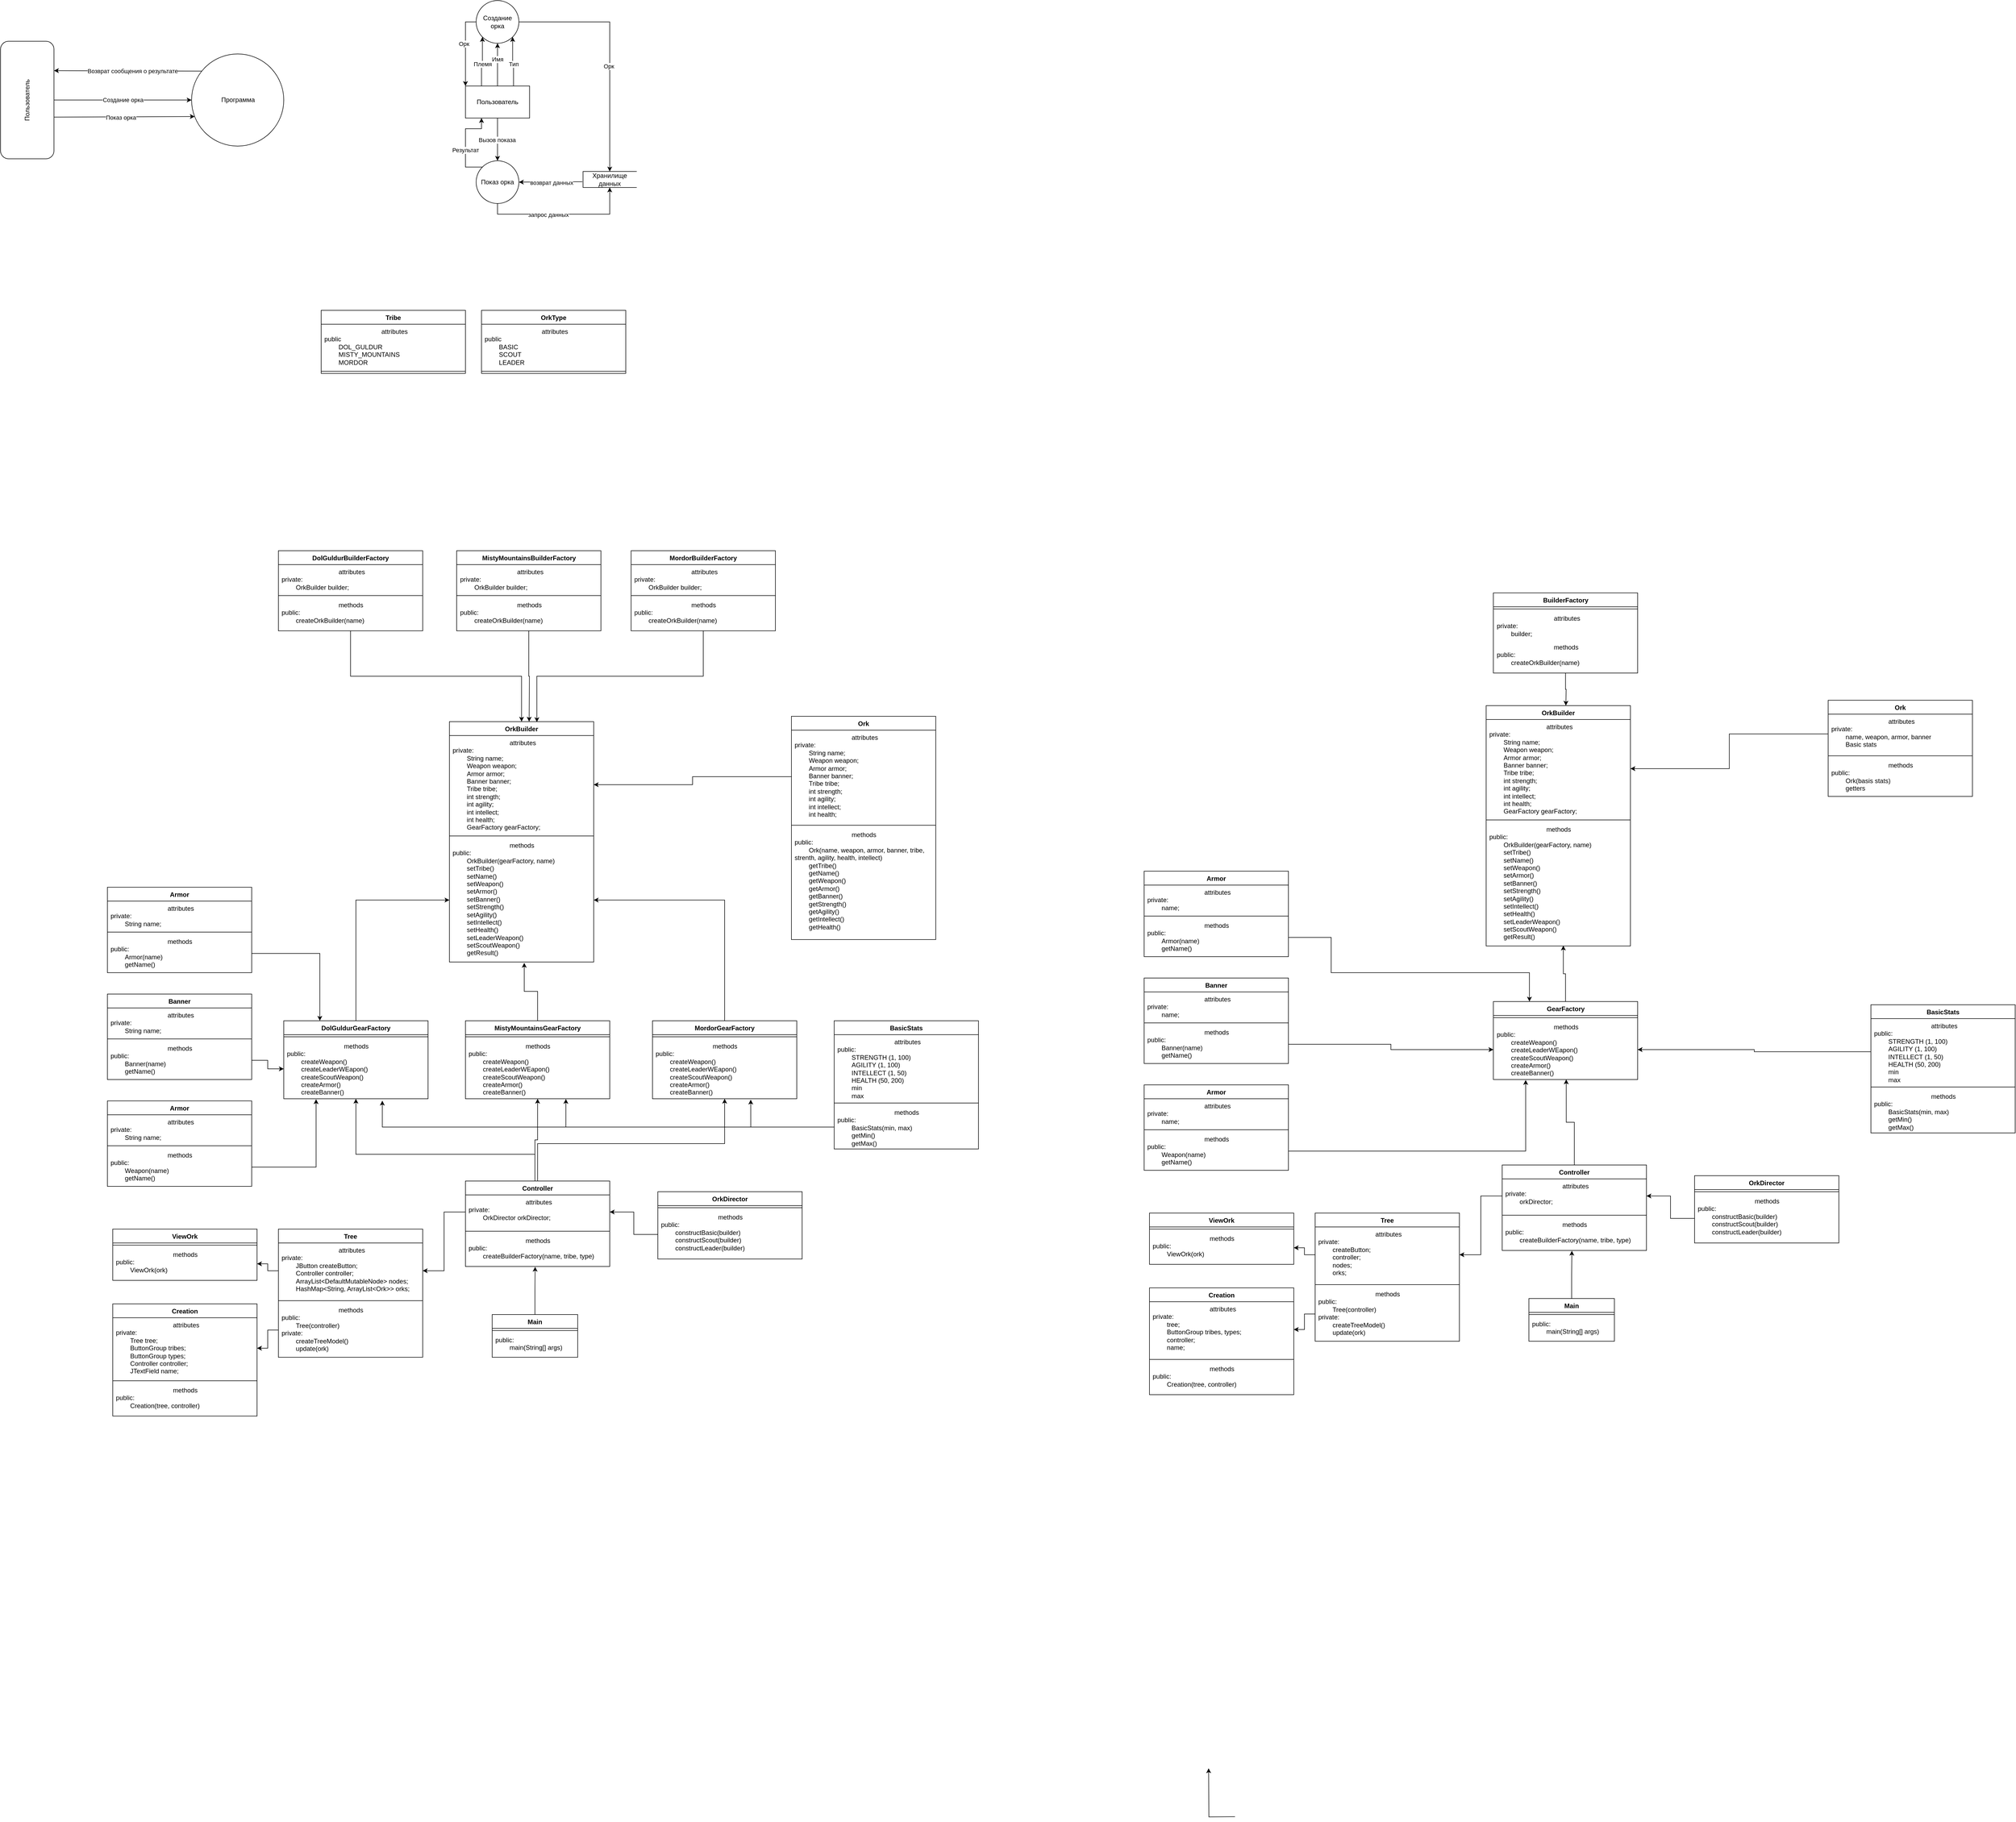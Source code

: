 <mxfile version="26.2.1">
  <diagram name="Страница — 1" id="FkbP0T9JKtQ-DXQmgHMW">
    <mxGraphModel dx="3422" dy="1424" grid="1" gridSize="10" guides="1" tooltips="1" connect="1" arrows="1" fold="1" page="1" pageScale="1" pageWidth="827" pageHeight="1169" math="0" shadow="0">
      <root>
        <mxCell id="0" />
        <mxCell id="1" parent="0" />
        <mxCell id="IVyfVydPzLmbx_u4SSH5-3" style="edgeStyle=orthogonalEdgeStyle;rounded=0;orthogonalLoop=1;jettySize=auto;html=1;exitX=0.5;exitY=0;exitDx=0;exitDy=0;entryX=0.5;entryY=1;entryDx=0;entryDy=0;" edge="1" parent="1" source="IVyfVydPzLmbx_u4SSH5-9" target="IVyfVydPzLmbx_u4SSH5-20">
          <mxGeometry relative="1" as="geometry" />
        </mxCell>
        <mxCell id="IVyfVydPzLmbx_u4SSH5-4" value="Имя" style="edgeLabel;html=1;align=center;verticalAlign=middle;resizable=0;points=[];" vertex="1" connectable="0" parent="IVyfVydPzLmbx_u4SSH5-3">
          <mxGeometry x="0.313" y="1" relative="1" as="geometry">
            <mxPoint x="1" y="2" as="offset" />
          </mxGeometry>
        </mxCell>
        <mxCell id="IVyfVydPzLmbx_u4SSH5-5" style="edgeStyle=orthogonalEdgeStyle;rounded=0;orthogonalLoop=1;jettySize=auto;html=1;exitX=0.5;exitY=1;exitDx=0;exitDy=0;entryX=0.5;entryY=0;entryDx=0;entryDy=0;" edge="1" parent="1" source="IVyfVydPzLmbx_u4SSH5-9" target="IVyfVydPzLmbx_u4SSH5-33">
          <mxGeometry relative="1" as="geometry" />
        </mxCell>
        <mxCell id="IVyfVydPzLmbx_u4SSH5-6" value="Вызов показа" style="edgeLabel;html=1;align=center;verticalAlign=middle;resizable=0;points=[];" vertex="1" connectable="0" parent="IVyfVydPzLmbx_u4SSH5-5">
          <mxGeometry x="0.011" y="-1" relative="1" as="geometry">
            <mxPoint as="offset" />
          </mxGeometry>
        </mxCell>
        <mxCell id="IVyfVydPzLmbx_u4SSH5-42" style="edgeStyle=orthogonalEdgeStyle;rounded=0;orthogonalLoop=1;jettySize=auto;html=1;exitX=0.75;exitY=0;exitDx=0;exitDy=0;entryX=1;entryY=1;entryDx=0;entryDy=0;" edge="1" parent="1" source="IVyfVydPzLmbx_u4SSH5-9" target="IVyfVydPzLmbx_u4SSH5-20">
          <mxGeometry relative="1" as="geometry" />
        </mxCell>
        <mxCell id="IVyfVydPzLmbx_u4SSH5-45" value="Тип" style="edgeLabel;html=1;align=center;verticalAlign=middle;resizable=0;points=[];" vertex="1" connectable="0" parent="IVyfVydPzLmbx_u4SSH5-42">
          <mxGeometry x="-0.14" y="-1" relative="1" as="geometry">
            <mxPoint as="offset" />
          </mxGeometry>
        </mxCell>
        <mxCell id="IVyfVydPzLmbx_u4SSH5-43" style="edgeStyle=orthogonalEdgeStyle;rounded=0;orthogonalLoop=1;jettySize=auto;html=1;exitX=0.25;exitY=0;exitDx=0;exitDy=0;entryX=0;entryY=1;entryDx=0;entryDy=0;" edge="1" parent="1" source="IVyfVydPzLmbx_u4SSH5-9" target="IVyfVydPzLmbx_u4SSH5-20">
          <mxGeometry relative="1" as="geometry" />
        </mxCell>
        <mxCell id="IVyfVydPzLmbx_u4SSH5-44" value="Племя" style="edgeLabel;html=1;align=center;verticalAlign=middle;resizable=0;points=[];" vertex="1" connectable="0" parent="IVyfVydPzLmbx_u4SSH5-43">
          <mxGeometry x="-0.078" relative="1" as="geometry">
            <mxPoint as="offset" />
          </mxGeometry>
        </mxCell>
        <mxCell id="IVyfVydPzLmbx_u4SSH5-9" value="Пользователь" style="rounded=0;whiteSpace=wrap;html=1;" vertex="1" parent="1">
          <mxGeometry x="160" y="220" width="120" height="60" as="geometry" />
        </mxCell>
        <mxCell id="IVyfVydPzLmbx_u4SSH5-46" style="edgeStyle=orthogonalEdgeStyle;rounded=0;orthogonalLoop=1;jettySize=auto;html=1;exitX=1;exitY=0.5;exitDx=0;exitDy=0;entryX=0.5;entryY=0;entryDx=0;entryDy=0;" edge="1" parent="1" source="IVyfVydPzLmbx_u4SSH5-20" target="IVyfVydPzLmbx_u4SSH5-38">
          <mxGeometry relative="1" as="geometry">
            <Array as="points">
              <mxPoint x="430" y="100" />
            </Array>
          </mxGeometry>
        </mxCell>
        <mxCell id="IVyfVydPzLmbx_u4SSH5-59" value="Орк" style="edgeLabel;html=1;align=center;verticalAlign=middle;resizable=0;points=[];" vertex="1" connectable="0" parent="IVyfVydPzLmbx_u4SSH5-46">
          <mxGeometry x="0.124" y="-2" relative="1" as="geometry">
            <mxPoint as="offset" />
          </mxGeometry>
        </mxCell>
        <mxCell id="IVyfVydPzLmbx_u4SSH5-47" style="edgeStyle=orthogonalEdgeStyle;rounded=0;orthogonalLoop=1;jettySize=auto;html=1;exitX=0;exitY=0.5;exitDx=0;exitDy=0;entryX=0;entryY=0;entryDx=0;entryDy=0;" edge="1" parent="1" source="IVyfVydPzLmbx_u4SSH5-20" target="IVyfVydPzLmbx_u4SSH5-9">
          <mxGeometry relative="1" as="geometry" />
        </mxCell>
        <mxCell id="IVyfVydPzLmbx_u4SSH5-48" value="Орк" style="edgeLabel;html=1;align=center;verticalAlign=middle;resizable=0;points=[];" vertex="1" connectable="0" parent="IVyfVydPzLmbx_u4SSH5-47">
          <mxGeometry x="-0.126" y="-3" relative="1" as="geometry">
            <mxPoint as="offset" />
          </mxGeometry>
        </mxCell>
        <mxCell id="IVyfVydPzLmbx_u4SSH5-20" value="Создание орка" style="ellipse;whiteSpace=wrap;html=1;aspect=fixed;" vertex="1" parent="1">
          <mxGeometry x="180" y="60" width="80" height="80" as="geometry" />
        </mxCell>
        <mxCell id="IVyfVydPzLmbx_u4SSH5-25" style="edgeStyle=orthogonalEdgeStyle;rounded=0;orthogonalLoop=1;jettySize=auto;html=1;exitX=0;exitY=0;exitDx=0;exitDy=0;entryX=0.25;entryY=1;entryDx=0;entryDy=0;" edge="1" parent="1" source="IVyfVydPzLmbx_u4SSH5-33" target="IVyfVydPzLmbx_u4SSH5-9">
          <mxGeometry relative="1" as="geometry">
            <Array as="points">
              <mxPoint x="160" y="372" />
              <mxPoint x="160" y="300" />
              <mxPoint x="190" y="300" />
            </Array>
          </mxGeometry>
        </mxCell>
        <mxCell id="IVyfVydPzLmbx_u4SSH5-26" value="Результат" style="edgeLabel;html=1;align=center;verticalAlign=middle;resizable=0;points=[];" vertex="1" connectable="0" parent="IVyfVydPzLmbx_u4SSH5-25">
          <mxGeometry x="-0.287" relative="1" as="geometry">
            <mxPoint y="-9" as="offset" />
          </mxGeometry>
        </mxCell>
        <mxCell id="IVyfVydPzLmbx_u4SSH5-29" style="edgeStyle=orthogonalEdgeStyle;rounded=0;orthogonalLoop=1;jettySize=auto;html=1;entryX=0.5;entryY=1;entryDx=0;entryDy=0;exitX=0.5;exitY=1;exitDx=0;exitDy=0;" edge="1" parent="1" source="IVyfVydPzLmbx_u4SSH5-33" target="IVyfVydPzLmbx_u4SSH5-38">
          <mxGeometry relative="1" as="geometry">
            <mxPoint x="220" y="510" as="targetPoint" />
            <Array as="points">
              <mxPoint x="220" y="460" />
              <mxPoint x="430" y="460" />
            </Array>
          </mxGeometry>
        </mxCell>
        <mxCell id="IVyfVydPzLmbx_u4SSH5-30" value="запрос данных" style="edgeLabel;html=1;align=center;verticalAlign=middle;resizable=0;points=[];" vertex="1" connectable="0" parent="IVyfVydPzLmbx_u4SSH5-29">
          <mxGeometry x="-0.182" y="-1" relative="1" as="geometry">
            <mxPoint as="offset" />
          </mxGeometry>
        </mxCell>
        <mxCell id="IVyfVydPzLmbx_u4SSH5-33" value="Показ орка" style="ellipse;whiteSpace=wrap;html=1;aspect=fixed;" vertex="1" parent="1">
          <mxGeometry x="180" y="360" width="80" height="80" as="geometry" />
        </mxCell>
        <mxCell id="IVyfVydPzLmbx_u4SSH5-36" style="edgeStyle=orthogonalEdgeStyle;rounded=0;orthogonalLoop=1;jettySize=auto;html=1;exitX=-0.012;exitY=0.642;exitDx=0;exitDy=0;entryX=1;entryY=0.5;entryDx=0;entryDy=0;exitPerimeter=0;" edge="1" parent="1" source="IVyfVydPzLmbx_u4SSH5-38" target="IVyfVydPzLmbx_u4SSH5-33">
          <mxGeometry relative="1" as="geometry">
            <mxPoint x="190" y="510" as="sourcePoint" />
          </mxGeometry>
        </mxCell>
        <mxCell id="IVyfVydPzLmbx_u4SSH5-37" value="возврат данных" style="edgeLabel;html=1;align=center;verticalAlign=middle;resizable=0;points=[];" vertex="1" connectable="0" parent="IVyfVydPzLmbx_u4SSH5-36">
          <mxGeometry x="-0.658" relative="1" as="geometry">
            <mxPoint x="-38" y="1" as="offset" />
          </mxGeometry>
        </mxCell>
        <mxCell id="IVyfVydPzLmbx_u4SSH5-38" value="Хранилище данных" style="html=1;dashed=0;whiteSpace=wrap;shape=partialRectangle;right=0;" vertex="1" parent="1">
          <mxGeometry x="380" y="380" width="100" height="30" as="geometry" />
        </mxCell>
        <mxCell id="IVyfVydPzLmbx_u4SSH5-75" value="Пользователь" style="rounded=1;whiteSpace=wrap;html=1;rotation=-90;" vertex="1" parent="1">
          <mxGeometry x="-770" y="196.25" width="220" height="100" as="geometry" />
        </mxCell>
        <mxCell id="IVyfVydPzLmbx_u4SSH5-76" value="Программа" style="ellipse;whiteSpace=wrap;html=1;aspect=fixed;" vertex="1" parent="1">
          <mxGeometry x="-352.5" y="160" width="172.5" height="172.5" as="geometry" />
        </mxCell>
        <mxCell id="IVyfVydPzLmbx_u4SSH5-77" value="" style="endArrow=classic;html=1;rounded=0;exitX=0.5;exitY=1;exitDx=0;exitDy=0;entryX=0;entryY=0.5;entryDx=0;entryDy=0;" edge="1" parent="1" source="IVyfVydPzLmbx_u4SSH5-75" target="IVyfVydPzLmbx_u4SSH5-76">
          <mxGeometry width="50" height="50" relative="1" as="geometry">
            <mxPoint x="-570" y="245.75" as="sourcePoint" />
            <mxPoint x="-360" y="245.75" as="targetPoint" />
            <Array as="points" />
          </mxGeometry>
        </mxCell>
        <mxCell id="IVyfVydPzLmbx_u4SSH5-78" value="Создание орка" style="edgeLabel;html=1;align=center;verticalAlign=middle;resizable=0;points=[];" vertex="1" connectable="0" parent="IVyfVydPzLmbx_u4SSH5-77">
          <mxGeometry x="-0.003" y="1" relative="1" as="geometry">
            <mxPoint as="offset" />
          </mxGeometry>
        </mxCell>
        <mxCell id="IVyfVydPzLmbx_u4SSH5-79" value="" style="endArrow=classic;html=1;rounded=0;entryX=0.034;entryY=0.679;entryDx=0;entryDy=0;entryPerimeter=0;" edge="1" parent="1" target="IVyfVydPzLmbx_u4SSH5-76">
          <mxGeometry width="50" height="50" relative="1" as="geometry">
            <mxPoint x="-610" y="278.26" as="sourcePoint" />
            <mxPoint x="-348.788" y="276.255" as="targetPoint" />
            <Array as="points" />
          </mxGeometry>
        </mxCell>
        <mxCell id="IVyfVydPzLmbx_u4SSH5-80" value="Показ орка" style="edgeLabel;html=1;align=center;verticalAlign=middle;resizable=0;points=[];" vertex="1" connectable="0" parent="IVyfVydPzLmbx_u4SSH5-79">
          <mxGeometry x="-0.051" y="-1" relative="1" as="geometry">
            <mxPoint as="offset" />
          </mxGeometry>
        </mxCell>
        <mxCell id="IVyfVydPzLmbx_u4SSH5-87" value="" style="endArrow=classic;html=1;rounded=0;entryX=0.75;entryY=1;entryDx=0;entryDy=0;exitX=0.109;exitY=0.186;exitDx=0;exitDy=0;exitPerimeter=0;" edge="1" parent="1" source="IVyfVydPzLmbx_u4SSH5-76" target="IVyfVydPzLmbx_u4SSH5-75">
          <mxGeometry width="50" height="50" relative="1" as="geometry">
            <mxPoint x="-380" y="191.25" as="sourcePoint" />
            <mxPoint x="-600" y="156.25" as="targetPoint" />
          </mxGeometry>
        </mxCell>
        <mxCell id="IVyfVydPzLmbx_u4SSH5-88" value="Возврат сообщения о результате" style="edgeLabel;html=1;align=center;verticalAlign=middle;resizable=0;points=[];" vertex="1" connectable="0" parent="IVyfVydPzLmbx_u4SSH5-87">
          <mxGeometry x="-0.061" relative="1" as="geometry">
            <mxPoint as="offset" />
          </mxGeometry>
        </mxCell>
        <mxCell id="IVyfVydPzLmbx_u4SSH5-93" value="OrkBuilder" style="swimlane;fontStyle=1;align=center;verticalAlign=top;childLayout=stackLayout;horizontal=1;startSize=26;horizontalStack=0;resizeParent=1;resizeParentMax=0;resizeLast=0;collapsible=1;marginBottom=0;whiteSpace=wrap;html=1;" vertex="1" parent="1">
          <mxGeometry x="130" y="1410" width="270" height="450" as="geometry" />
        </mxCell>
        <mxCell id="IVyfVydPzLmbx_u4SSH5-94" value="&amp;nbsp; &amp;nbsp; &amp;nbsp; &amp;nbsp; &amp;nbsp; &amp;nbsp; &amp;nbsp; &amp;nbsp;&lt;span style=&quot;white-space: pre;&quot;&gt;&#x9;&lt;/span&gt;&lt;span style=&quot;white-space: pre;&quot;&gt;&#x9;&lt;/span&gt;&lt;span style=&quot;white-space: pre;&quot;&gt;&#x9;&lt;/span&gt;attributes&lt;div&gt;private:&amp;nbsp;&lt;/div&gt;&lt;div&gt;&lt;span style=&quot;white-space: pre;&quot;&gt;&#x9;&lt;/span&gt;String name;&lt;/div&gt;&lt;div&gt;&lt;span style=&quot;white-space: pre;&quot;&gt;&#x9;&lt;/span&gt;Weapon weapon;&lt;br&gt;&lt;/div&gt;&lt;div&gt;&lt;span style=&quot;white-space: pre;&quot;&gt;&#x9;&lt;/span&gt;Armor armor;&lt;br&gt;&lt;/div&gt;&lt;div&gt;&lt;span style=&quot;white-space: pre;&quot;&gt;&#x9;&lt;/span&gt;Banner banner;&lt;br&gt;&lt;/div&gt;&lt;div&gt;&lt;span style=&quot;white-space: pre;&quot;&gt;&#x9;&lt;/span&gt;Tribe tribe;&lt;br&gt;&lt;/div&gt;&lt;div&gt;&lt;span style=&quot;white-space: pre;&quot;&gt;&#x9;&lt;/span&gt;int strength;&lt;br&gt;&lt;/div&gt;&lt;div&gt;&lt;span style=&quot;white-space: pre;&quot;&gt;&#x9;&lt;/span&gt;int agility;&lt;br&gt;&lt;/div&gt;&lt;div&gt;&lt;span style=&quot;white-space: pre;&quot;&gt;&#x9;&lt;/span&gt;int intellect;&lt;br&gt;&lt;/div&gt;&lt;div&gt;&lt;span style=&quot;white-space: pre;&quot;&gt;&#x9;&lt;/span&gt;int health;&lt;br&gt;&lt;/div&gt;&lt;div&gt;&lt;span style=&quot;white-space: pre;&quot;&gt;&#x9;&lt;/span&gt;GearFactory gearFactory;&lt;br&gt;&lt;/div&gt;" style="text;strokeColor=none;fillColor=none;align=left;verticalAlign=top;spacingLeft=4;spacingRight=4;overflow=hidden;rotatable=0;points=[[0,0.5],[1,0.5]];portConstraint=eastwest;whiteSpace=wrap;html=1;" vertex="1" parent="IVyfVydPzLmbx_u4SSH5-93">
          <mxGeometry y="26" width="270" height="184" as="geometry" />
        </mxCell>
        <mxCell id="IVyfVydPzLmbx_u4SSH5-95" value="" style="line;strokeWidth=1;fillColor=none;align=left;verticalAlign=middle;spacingTop=-1;spacingLeft=3;spacingRight=3;rotatable=0;labelPosition=right;points=[];portConstraint=eastwest;strokeColor=inherit;" vertex="1" parent="IVyfVydPzLmbx_u4SSH5-93">
          <mxGeometry y="210" width="270" height="8" as="geometry" />
        </mxCell>
        <mxCell id="IVyfVydPzLmbx_u4SSH5-96" value="&lt;span style=&quot;white-space: pre;&quot;&gt;&#x9;&lt;/span&gt;&lt;span style=&quot;white-space: pre;&quot;&gt;&#x9;&lt;/span&gt;&lt;span style=&quot;white-space: pre;&quot;&gt;&#x9;&lt;/span&gt;&lt;span style=&quot;white-space: pre;&quot;&gt;&#x9;&lt;/span&gt;methods&lt;div&gt;public:&lt;/div&gt;&lt;div&gt;&lt;span style=&quot;white-space: pre;&quot;&gt;&#x9;&lt;/span&gt;OrkBuilder(gearFactory, name)&lt;br&gt;&lt;/div&gt;&lt;div&gt;&lt;span style=&quot;white-space: pre;&quot;&gt;&#x9;&lt;/span&gt;setTribe()&lt;/div&gt;&lt;div&gt;&lt;span style=&quot;white-space: pre;&quot;&gt;&#x9;&lt;/span&gt;setName()&lt;/div&gt;&lt;div&gt;&lt;span style=&quot;white-space: pre;&quot;&gt;&#x9;&lt;/span&gt;setWeapon()&lt;/div&gt;&lt;div&gt;&lt;span style=&quot;white-space: pre;&quot;&gt;&#x9;&lt;/span&gt;setArmor()&lt;/div&gt;&lt;div&gt;&lt;span style=&quot;white-space: pre;&quot;&gt;&#x9;&lt;/span&gt;setBanner()&lt;/div&gt;&lt;div&gt;&lt;span style=&quot;white-space: pre;&quot;&gt;&#x9;&lt;/span&gt;setStrength()&lt;/div&gt;&lt;div&gt;&lt;span style=&quot;white-space: pre;&quot;&gt;&#x9;&lt;/span&gt;setAgility()&lt;/div&gt;&lt;div&gt;&lt;span style=&quot;white-space: pre;&quot;&gt;&#x9;&lt;/span&gt;setIntellect()&lt;/div&gt;&lt;div&gt;&lt;span style=&quot;white-space: pre;&quot;&gt;&#x9;&lt;/span&gt;setHealth()&lt;/div&gt;&lt;div&gt;&lt;span style=&quot;white-space: pre;&quot;&gt;&#x9;&lt;/span&gt;setLeaderWeapon()&lt;br&gt;&lt;/div&gt;&lt;div&gt;&lt;span style=&quot;white-space: pre;&quot;&gt;&#x9;&lt;/span&gt;setScoutWeapon()&lt;br&gt;&lt;/div&gt;&lt;div&gt;&lt;span style=&quot;white-space: pre;&quot;&gt;&#x9;&lt;/span&gt;getResult()&lt;br&gt;&lt;/div&gt;&lt;div&gt;&lt;br&gt;&lt;/div&gt;&lt;div&gt;&lt;br&gt;&lt;/div&gt;&lt;div&gt;&lt;br&gt;&lt;/div&gt;&lt;div&gt;&lt;br&gt;&lt;/div&gt;" style="text;strokeColor=none;fillColor=none;align=left;verticalAlign=top;spacingLeft=4;spacingRight=4;overflow=hidden;rotatable=0;points=[[0,0.5],[1,0.5]];portConstraint=eastwest;whiteSpace=wrap;html=1;" vertex="1" parent="IVyfVydPzLmbx_u4SSH5-93">
          <mxGeometry y="218" width="270" height="232" as="geometry" />
        </mxCell>
        <mxCell id="IVyfVydPzLmbx_u4SSH5-97" value="OrkDirector" style="swimlane;fontStyle=1;align=center;verticalAlign=top;childLayout=stackLayout;horizontal=1;startSize=26;horizontalStack=0;resizeParent=1;resizeParentMax=0;resizeLast=0;collapsible=1;marginBottom=0;whiteSpace=wrap;html=1;" vertex="1" parent="1">
          <mxGeometry x="520" y="2290" width="270" height="126" as="geometry" />
        </mxCell>
        <mxCell id="IVyfVydPzLmbx_u4SSH5-99" value="" style="line;strokeWidth=1;fillColor=none;align=left;verticalAlign=middle;spacingTop=-1;spacingLeft=3;spacingRight=3;rotatable=0;labelPosition=right;points=[];portConstraint=eastwest;strokeColor=inherit;" vertex="1" parent="IVyfVydPzLmbx_u4SSH5-97">
          <mxGeometry y="26" width="270" height="8" as="geometry" />
        </mxCell>
        <mxCell id="IVyfVydPzLmbx_u4SSH5-100" value="&lt;span style=&quot;white-space: pre;&quot;&gt;&#x9;&lt;/span&gt;&lt;span style=&quot;white-space: pre;&quot;&gt;&#x9;&lt;/span&gt;&lt;span style=&quot;white-space: pre;&quot;&gt;&#x9;&lt;/span&gt;&lt;span style=&quot;white-space: pre;&quot;&gt;&#x9;&lt;/span&gt;methods&lt;div&gt;public:&lt;/div&gt;&lt;div&gt;&lt;span style=&quot;white-space: pre;&quot;&gt;&#x9;&lt;/span&gt;constructBasic(builder)&lt;/div&gt;&lt;div&gt;&lt;span style=&quot;white-space: pre;&quot;&gt;&#x9;&lt;/span&gt;&lt;span style=&quot;background-color: transparent; color: light-dark(rgb(0, 0, 0), rgb(255, 255, 255));&quot;&gt;constructScout(builder)&lt;/span&gt;&lt;br&gt;&lt;/div&gt;&lt;div&gt;&lt;span style=&quot;background-color: transparent; color: light-dark(rgb(0, 0, 0), rgb(255, 255, 255));&quot;&gt;&lt;span style=&quot;white-space: pre;&quot;&gt;&#x9;&lt;/span&gt;&lt;/span&gt;&lt;span style=&quot;background-color: transparent; color: light-dark(rgb(0, 0, 0), rgb(255, 255, 255));&quot;&gt;constructLeader(builder)&lt;/span&gt;&lt;/div&gt;&lt;div&gt;&lt;br&gt;&lt;/div&gt;&lt;div&gt;&lt;br&gt;&lt;/div&gt;&lt;div&gt;&lt;br&gt;&lt;/div&gt;&lt;div&gt;&lt;br&gt;&lt;/div&gt;" style="text;strokeColor=none;fillColor=none;align=left;verticalAlign=top;spacingLeft=4;spacingRight=4;overflow=hidden;rotatable=0;points=[[0,0.5],[1,0.5]];portConstraint=eastwest;whiteSpace=wrap;html=1;" vertex="1" parent="IVyfVydPzLmbx_u4SSH5-97">
          <mxGeometry y="34" width="270" height="92" as="geometry" />
        </mxCell>
        <mxCell id="IVyfVydPzLmbx_u4SSH5-101" value="Tribe" style="swimlane;fontStyle=1;align=center;verticalAlign=top;childLayout=stackLayout;horizontal=1;startSize=26;horizontalStack=0;resizeParent=1;resizeParentMax=0;resizeLast=0;collapsible=1;marginBottom=0;whiteSpace=wrap;html=1;" vertex="1" parent="1">
          <mxGeometry x="-110" y="640" width="270" height="118" as="geometry" />
        </mxCell>
        <mxCell id="IVyfVydPzLmbx_u4SSH5-102" value="&amp;nbsp; &amp;nbsp; &amp;nbsp; &amp;nbsp; &amp;nbsp; &amp;nbsp; &amp;nbsp; &amp;nbsp;&lt;span style=&quot;white-space: pre;&quot;&gt;&#x9;&lt;/span&gt;&lt;span style=&quot;white-space: pre;&quot;&gt;&#x9;&lt;/span&gt;&lt;span style=&quot;white-space: pre;&quot;&gt;&#x9;&lt;/span&gt;attributes&lt;div&gt;public&lt;span style=&quot;white-space: pre;&quot;&gt;&#x9;&lt;/span&gt;&lt;/div&gt;&lt;div&gt;&lt;span style=&quot;white-space: pre;&quot;&gt;&#x9;&lt;/span&gt;DOL_GULDUR&lt;/div&gt;&lt;div&gt;&lt;span style=&quot;white-space: pre;&quot;&gt;&#x9;&lt;/span&gt;MISTY_MOUNTAINS&lt;br&gt;&lt;/div&gt;&lt;div&gt;&lt;span style=&quot;white-space: pre;&quot;&gt;&#x9;&lt;/span&gt;MORDOR&lt;br&gt;&lt;/div&gt;" style="text;strokeColor=none;fillColor=none;align=left;verticalAlign=top;spacingLeft=4;spacingRight=4;overflow=hidden;rotatable=0;points=[[0,0.5],[1,0.5]];portConstraint=eastwest;whiteSpace=wrap;html=1;" vertex="1" parent="IVyfVydPzLmbx_u4SSH5-101">
          <mxGeometry y="26" width="270" height="84" as="geometry" />
        </mxCell>
        <mxCell id="IVyfVydPzLmbx_u4SSH5-103" value="" style="line;strokeWidth=1;fillColor=none;align=left;verticalAlign=middle;spacingTop=-1;spacingLeft=3;spacingRight=3;rotatable=0;labelPosition=right;points=[];portConstraint=eastwest;strokeColor=inherit;" vertex="1" parent="IVyfVydPzLmbx_u4SSH5-101">
          <mxGeometry y="110" width="270" height="8" as="geometry" />
        </mxCell>
        <mxCell id="IVyfVydPzLmbx_u4SSH5-109" value="Main" style="swimlane;fontStyle=1;align=center;verticalAlign=top;childLayout=stackLayout;horizontal=1;startSize=26;horizontalStack=0;resizeParent=1;resizeParentMax=0;resizeLast=0;collapsible=1;marginBottom=0;whiteSpace=wrap;html=1;" vertex="1" parent="1">
          <mxGeometry x="210" y="2520" width="160" height="80" as="geometry" />
        </mxCell>
        <mxCell id="IVyfVydPzLmbx_u4SSH5-110" value="" style="line;strokeWidth=1;fillColor=none;align=left;verticalAlign=middle;spacingTop=-1;spacingLeft=3;spacingRight=3;rotatable=0;labelPosition=right;points=[];portConstraint=eastwest;strokeColor=inherit;" vertex="1" parent="IVyfVydPzLmbx_u4SSH5-109">
          <mxGeometry y="26" width="160" height="8" as="geometry" />
        </mxCell>
        <mxCell id="IVyfVydPzLmbx_u4SSH5-111" value="public:&lt;div&gt;&lt;span style=&quot;white-space: pre;&quot;&gt;&#x9;&lt;/span&gt;main(String[] args)&lt;br&gt;&lt;/div&gt;" style="text;strokeColor=none;fillColor=none;align=left;verticalAlign=top;spacingLeft=4;spacingRight=4;overflow=hidden;rotatable=0;points=[[0,0.5],[1,0.5]];portConstraint=eastwest;whiteSpace=wrap;html=1;" vertex="1" parent="IVyfVydPzLmbx_u4SSH5-109">
          <mxGeometry y="34" width="160" height="46" as="geometry" />
        </mxCell>
        <mxCell id="IVyfVydPzLmbx_u4SSH5-112" value="Controller" style="swimlane;fontStyle=1;align=center;verticalAlign=top;childLayout=stackLayout;horizontal=1;startSize=26;horizontalStack=0;resizeParent=1;resizeParentMax=0;resizeLast=0;collapsible=1;marginBottom=0;whiteSpace=wrap;html=1;" vertex="1" parent="1">
          <mxGeometry x="160" y="2270" width="270" height="160" as="geometry" />
        </mxCell>
        <mxCell id="IVyfVydPzLmbx_u4SSH5-113" value="&amp;nbsp; &amp;nbsp; &amp;nbsp; &amp;nbsp; &amp;nbsp; &amp;nbsp; &amp;nbsp; &amp;nbsp;&lt;span style=&quot;white-space: pre;&quot;&gt;&#x9;&lt;/span&gt;&lt;span style=&quot;white-space: pre;&quot;&gt;&#x9;&lt;/span&gt;&lt;span style=&quot;white-space: pre;&quot;&gt;&#x9;&lt;/span&gt;attributes&lt;div&gt;private:&amp;nbsp;&lt;/div&gt;&lt;div&gt;&lt;span style=&quot;white-space: pre;&quot;&gt;&#x9;&lt;/span&gt;OrkDirector orkDirector;&lt;/div&gt;" style="text;strokeColor=none;fillColor=none;align=left;verticalAlign=top;spacingLeft=4;spacingRight=4;overflow=hidden;rotatable=0;points=[[0,0.5],[1,0.5]];portConstraint=eastwest;whiteSpace=wrap;html=1;" vertex="1" parent="IVyfVydPzLmbx_u4SSH5-112">
          <mxGeometry y="26" width="270" height="64" as="geometry" />
        </mxCell>
        <mxCell id="IVyfVydPzLmbx_u4SSH5-114" value="" style="line;strokeWidth=1;fillColor=none;align=left;verticalAlign=middle;spacingTop=-1;spacingLeft=3;spacingRight=3;rotatable=0;labelPosition=right;points=[];portConstraint=eastwest;strokeColor=inherit;" vertex="1" parent="IVyfVydPzLmbx_u4SSH5-112">
          <mxGeometry y="90" width="270" height="8" as="geometry" />
        </mxCell>
        <mxCell id="IVyfVydPzLmbx_u4SSH5-115" value="&lt;span style=&quot;white-space: pre;&quot;&gt;&#x9;&lt;/span&gt;&lt;span style=&quot;white-space: pre;&quot;&gt;&#x9;&lt;/span&gt;&lt;span style=&quot;white-space: pre;&quot;&gt;&#x9;&lt;/span&gt;&lt;span style=&quot;white-space: pre;&quot;&gt;&#x9;&lt;/span&gt;methods&lt;div&gt;public:&lt;/div&gt;&lt;div&gt;&lt;span style=&quot;white-space: pre;&quot;&gt;&#x9;&lt;/span&gt;createBuilderFactory(name, tribe, type)&lt;/div&gt;&lt;div&gt;&lt;br&gt;&lt;/div&gt;&lt;div&gt;&lt;br&gt;&lt;/div&gt;&lt;div&gt;&lt;br&gt;&lt;/div&gt;&lt;div&gt;&lt;br&gt;&lt;/div&gt;" style="text;strokeColor=none;fillColor=none;align=left;verticalAlign=top;spacingLeft=4;spacingRight=4;overflow=hidden;rotatable=0;points=[[0,0.5],[1,0.5]];portConstraint=eastwest;whiteSpace=wrap;html=1;" vertex="1" parent="IVyfVydPzLmbx_u4SSH5-112">
          <mxGeometry y="98" width="270" height="62" as="geometry" />
        </mxCell>
        <mxCell id="IVyfVydPzLmbx_u4SSH5-116" value="OrkType" style="swimlane;fontStyle=1;align=center;verticalAlign=top;childLayout=stackLayout;horizontal=1;startSize=26;horizontalStack=0;resizeParent=1;resizeParentMax=0;resizeLast=0;collapsible=1;marginBottom=0;whiteSpace=wrap;html=1;" vertex="1" parent="1">
          <mxGeometry x="190" y="640" width="270" height="118" as="geometry" />
        </mxCell>
        <mxCell id="IVyfVydPzLmbx_u4SSH5-117" value="&amp;nbsp; &amp;nbsp; &amp;nbsp; &amp;nbsp; &amp;nbsp; &amp;nbsp; &amp;nbsp; &amp;nbsp;&lt;span style=&quot;white-space: pre;&quot;&gt;&#x9;&lt;/span&gt;&lt;span style=&quot;white-space: pre;&quot;&gt;&#x9;&lt;/span&gt;&lt;span style=&quot;white-space: pre;&quot;&gt;&#x9;&lt;/span&gt;attributes&lt;div&gt;public&lt;span style=&quot;white-space: pre;&quot;&gt;&#x9;&lt;/span&gt;&lt;/div&gt;&lt;div&gt;&lt;span style=&quot;white-space: pre;&quot;&gt;&#x9;&lt;/span&gt;BASIC&lt;/div&gt;&lt;div&gt;&lt;span style=&quot;white-space: pre;&quot;&gt;&#x9;&lt;/span&gt;SCOUT&lt;br&gt;&lt;/div&gt;&lt;div&gt;&lt;span style=&quot;white-space: pre;&quot;&gt;&#x9;&lt;/span&gt;LEADER&lt;br&gt;&lt;/div&gt;" style="text;strokeColor=none;fillColor=none;align=left;verticalAlign=top;spacingLeft=4;spacingRight=4;overflow=hidden;rotatable=0;points=[[0,0.5],[1,0.5]];portConstraint=eastwest;whiteSpace=wrap;html=1;" vertex="1" parent="IVyfVydPzLmbx_u4SSH5-116">
          <mxGeometry y="26" width="270" height="84" as="geometry" />
        </mxCell>
        <mxCell id="IVyfVydPzLmbx_u4SSH5-118" value="" style="line;strokeWidth=1;fillColor=none;align=left;verticalAlign=middle;spacingTop=-1;spacingLeft=3;spacingRight=3;rotatable=0;labelPosition=right;points=[];portConstraint=eastwest;strokeColor=inherit;" vertex="1" parent="IVyfVydPzLmbx_u4SSH5-116">
          <mxGeometry y="110" width="270" height="8" as="geometry" />
        </mxCell>
        <mxCell id="IVyfVydPzLmbx_u4SSH5-119" value="Tree" style="swimlane;fontStyle=1;align=center;verticalAlign=top;childLayout=stackLayout;horizontal=1;startSize=26;horizontalStack=0;resizeParent=1;resizeParentMax=0;resizeLast=0;collapsible=1;marginBottom=0;whiteSpace=wrap;html=1;" vertex="1" parent="1">
          <mxGeometry x="-190" y="2360" width="270" height="240" as="geometry" />
        </mxCell>
        <mxCell id="IVyfVydPzLmbx_u4SSH5-120" value="&amp;nbsp; &amp;nbsp; &amp;nbsp; &amp;nbsp; &amp;nbsp; &amp;nbsp; &amp;nbsp; &amp;nbsp;&lt;span style=&quot;white-space: pre;&quot;&gt;&#x9;&lt;/span&gt;&lt;span style=&quot;white-space: pre;&quot;&gt;&#x9;&lt;/span&gt;&lt;span style=&quot;white-space: pre;&quot;&gt;&#x9;&lt;/span&gt;attributes&lt;div&gt;private:&amp;nbsp;&lt;/div&gt;&lt;div&gt;&lt;span style=&quot;white-space: pre;&quot;&gt;&#x9;&lt;/span&gt;JButton createButton;&lt;/div&gt;&lt;div&gt;&lt;span style=&quot;white-space: pre;&quot;&gt;&#x9;&lt;/span&gt;Controller controller;&lt;/div&gt;&lt;div&gt;&lt;span style=&quot;white-space: pre;&quot;&gt;&#x9;&lt;/span&gt;ArrayList&amp;lt;DefaultMutableNode&amp;gt; nodes;&lt;/div&gt;&lt;div&gt;&lt;span style=&quot;white-space: pre;&quot;&gt;&#x9;&lt;/span&gt;HashMap&amp;lt;String, ArrayList&amp;lt;Ork&amp;gt;&amp;gt; orks;&lt;/div&gt;" style="text;strokeColor=none;fillColor=none;align=left;verticalAlign=top;spacingLeft=4;spacingRight=4;overflow=hidden;rotatable=0;points=[[0,0.5],[1,0.5]];portConstraint=eastwest;whiteSpace=wrap;html=1;" vertex="1" parent="IVyfVydPzLmbx_u4SSH5-119">
          <mxGeometry y="26" width="270" height="104" as="geometry" />
        </mxCell>
        <mxCell id="IVyfVydPzLmbx_u4SSH5-121" value="" style="line;strokeWidth=1;fillColor=none;align=left;verticalAlign=middle;spacingTop=-1;spacingLeft=3;spacingRight=3;rotatable=0;labelPosition=right;points=[];portConstraint=eastwest;strokeColor=inherit;" vertex="1" parent="IVyfVydPzLmbx_u4SSH5-119">
          <mxGeometry y="130" width="270" height="8" as="geometry" />
        </mxCell>
        <mxCell id="IVyfVydPzLmbx_u4SSH5-122" value="&lt;span style=&quot;white-space: pre;&quot;&gt;&#x9;&lt;/span&gt;&lt;span style=&quot;white-space: pre;&quot;&gt;&#x9;&lt;/span&gt;&lt;span style=&quot;white-space: pre;&quot;&gt;&#x9;&lt;/span&gt;&lt;span style=&quot;white-space: pre;&quot;&gt;&#x9;&lt;/span&gt;methods&lt;div&gt;public:&lt;/div&gt;&lt;div&gt;&lt;span style=&quot;white-space: pre;&quot;&gt;&#x9;&lt;/span&gt;Tree(controller)&lt;br&gt;&lt;/div&gt;&lt;div&gt;private:&lt;/div&gt;&lt;div&gt;&lt;span style=&quot;white-space: pre;&quot;&gt;&#x9;&lt;/span&gt;createTreeModel()&lt;br&gt;&lt;/div&gt;&lt;div&gt;&lt;span style=&quot;white-space: pre;&quot;&gt;&#x9;&lt;/span&gt;update(ork)&lt;br&gt;&lt;/div&gt;&lt;div&gt;&lt;br&gt;&lt;/div&gt;&lt;div&gt;&lt;span style=&quot;white-space: pre;&quot;&gt;&#x9;&lt;/span&gt;&lt;/div&gt;&lt;div&gt;&lt;br&gt;&lt;/div&gt;&lt;div&gt;&lt;br&gt;&lt;/div&gt;&lt;div&gt;&lt;br&gt;&lt;/div&gt;&lt;div&gt;&lt;br&gt;&lt;/div&gt;" style="text;strokeColor=none;fillColor=none;align=left;verticalAlign=top;spacingLeft=4;spacingRight=4;overflow=hidden;rotatable=0;points=[[0,0.5],[1,0.5]];portConstraint=eastwest;whiteSpace=wrap;html=1;" vertex="1" parent="IVyfVydPzLmbx_u4SSH5-119">
          <mxGeometry y="138" width="270" height="102" as="geometry" />
        </mxCell>
        <mxCell id="IVyfVydPzLmbx_u4SSH5-124" value="ViewOrk" style="swimlane;fontStyle=1;align=center;verticalAlign=top;childLayout=stackLayout;horizontal=1;startSize=26;horizontalStack=0;resizeParent=1;resizeParentMax=0;resizeLast=0;collapsible=1;marginBottom=0;whiteSpace=wrap;html=1;" vertex="1" parent="1">
          <mxGeometry x="-500" y="2360" width="270" height="96" as="geometry" />
        </mxCell>
        <mxCell id="IVyfVydPzLmbx_u4SSH5-126" value="" style="line;strokeWidth=1;fillColor=none;align=left;verticalAlign=middle;spacingTop=-1;spacingLeft=3;spacingRight=3;rotatable=0;labelPosition=right;points=[];portConstraint=eastwest;strokeColor=inherit;" vertex="1" parent="IVyfVydPzLmbx_u4SSH5-124">
          <mxGeometry y="26" width="270" height="8" as="geometry" />
        </mxCell>
        <mxCell id="IVyfVydPzLmbx_u4SSH5-127" value="&lt;span style=&quot;white-space: pre;&quot;&gt;&#x9;&lt;/span&gt;&lt;span style=&quot;white-space: pre;&quot;&gt;&#x9;&lt;/span&gt;&lt;span style=&quot;white-space: pre;&quot;&gt;&#x9;&lt;/span&gt;&lt;span style=&quot;white-space: pre;&quot;&gt;&#x9;&lt;/span&gt;methods&lt;div&gt;public:&lt;/div&gt;&lt;div&gt;&lt;span style=&quot;white-space: pre;&quot;&gt;&#x9;&lt;/span&gt;ViewOrk(ork)&lt;br&gt;&lt;/div&gt;&lt;div&gt;&lt;span style=&quot;white-space: pre;&quot;&gt;&#x9;&lt;/span&gt;&lt;/div&gt;&lt;div&gt;&lt;br&gt;&lt;/div&gt;&lt;div&gt;&lt;br&gt;&lt;/div&gt;&lt;div&gt;&lt;br&gt;&lt;/div&gt;&lt;div&gt;&lt;br&gt;&lt;/div&gt;" style="text;strokeColor=none;fillColor=none;align=left;verticalAlign=top;spacingLeft=4;spacingRight=4;overflow=hidden;rotatable=0;points=[[0,0.5],[1,0.5]];portConstraint=eastwest;whiteSpace=wrap;html=1;" vertex="1" parent="IVyfVydPzLmbx_u4SSH5-124">
          <mxGeometry y="34" width="270" height="62" as="geometry" />
        </mxCell>
        <mxCell id="IVyfVydPzLmbx_u4SSH5-128" value="Creation" style="swimlane;fontStyle=1;align=center;verticalAlign=top;childLayout=stackLayout;horizontal=1;startSize=26;horizontalStack=0;resizeParent=1;resizeParentMax=0;resizeLast=0;collapsible=1;marginBottom=0;whiteSpace=wrap;html=1;" vertex="1" parent="1">
          <mxGeometry x="-500" y="2500" width="270" height="210" as="geometry" />
        </mxCell>
        <mxCell id="IVyfVydPzLmbx_u4SSH5-129" value="&amp;nbsp; &amp;nbsp; &amp;nbsp; &amp;nbsp; &amp;nbsp; &amp;nbsp; &amp;nbsp; &amp;nbsp;&lt;span style=&quot;white-space: pre;&quot;&gt;&#x9;&lt;/span&gt;&lt;span style=&quot;white-space: pre;&quot;&gt;&#x9;&lt;/span&gt;&lt;span style=&quot;white-space: pre;&quot;&gt;&#x9;&lt;/span&gt;attributes&lt;div&gt;private:&amp;nbsp;&lt;/div&gt;&lt;div&gt;&lt;span style=&quot;white-space: pre;&quot;&gt;&#x9;&lt;/span&gt;Tree tree;&lt;/div&gt;&lt;div&gt;&lt;span style=&quot;white-space: pre;&quot;&gt;&#x9;&lt;/span&gt;ButtonGroup tribes;&lt;br&gt;&lt;/div&gt;&lt;div&gt;&lt;span style=&quot;white-space: pre;&quot;&gt;&#x9;&lt;/span&gt;ButtonGroup types;&lt;br&gt;&lt;/div&gt;&lt;div&gt;&lt;span style=&quot;white-space: pre;&quot;&gt;&#x9;&lt;/span&gt;Controller controller;&lt;br&gt;&lt;/div&gt;&lt;div&gt;&lt;span style=&quot;white-space: pre;&quot;&gt;&#x9;&lt;/span&gt;JTextField name;&lt;br&gt;&lt;/div&gt;" style="text;strokeColor=none;fillColor=none;align=left;verticalAlign=top;spacingLeft=4;spacingRight=4;overflow=hidden;rotatable=0;points=[[0,0.5],[1,0.5]];portConstraint=eastwest;whiteSpace=wrap;html=1;" vertex="1" parent="IVyfVydPzLmbx_u4SSH5-128">
          <mxGeometry y="26" width="270" height="114" as="geometry" />
        </mxCell>
        <mxCell id="IVyfVydPzLmbx_u4SSH5-130" value="" style="line;strokeWidth=1;fillColor=none;align=left;verticalAlign=middle;spacingTop=-1;spacingLeft=3;spacingRight=3;rotatable=0;labelPosition=right;points=[];portConstraint=eastwest;strokeColor=inherit;" vertex="1" parent="IVyfVydPzLmbx_u4SSH5-128">
          <mxGeometry y="140" width="270" height="8" as="geometry" />
        </mxCell>
        <mxCell id="IVyfVydPzLmbx_u4SSH5-131" value="&lt;span style=&quot;white-space: pre;&quot;&gt;&#x9;&lt;/span&gt;&lt;span style=&quot;white-space: pre;&quot;&gt;&#x9;&lt;/span&gt;&lt;span style=&quot;white-space: pre;&quot;&gt;&#x9;&lt;/span&gt;&lt;span style=&quot;white-space: pre;&quot;&gt;&#x9;&lt;/span&gt;methods&lt;div&gt;public:&lt;/div&gt;&lt;div&gt;&lt;span style=&quot;white-space: pre;&quot;&gt;&#x9;&lt;/span&gt;Creation(tree, controller)&lt;br&gt;&lt;/div&gt;&lt;div&gt;&lt;span style=&quot;white-space: pre;&quot;&gt;&#x9;&lt;/span&gt;&lt;/div&gt;" style="text;strokeColor=none;fillColor=none;align=left;verticalAlign=top;spacingLeft=4;spacingRight=4;overflow=hidden;rotatable=0;points=[[0,0.5],[1,0.5]];portConstraint=eastwest;whiteSpace=wrap;html=1;" vertex="1" parent="IVyfVydPzLmbx_u4SSH5-128">
          <mxGeometry y="148" width="270" height="62" as="geometry" />
        </mxCell>
        <mxCell id="IVyfVydPzLmbx_u4SSH5-132" style="edgeStyle=orthogonalEdgeStyle;rounded=0;orthogonalLoop=1;jettySize=auto;html=1;exitX=0;exitY=0.5;exitDx=0;exitDy=0;entryX=1;entryY=0.5;entryDx=0;entryDy=0;" edge="1" parent="1" source="IVyfVydPzLmbx_u4SSH5-122" target="IVyfVydPzLmbx_u4SSH5-129">
          <mxGeometry relative="1" as="geometry" />
        </mxCell>
        <mxCell id="IVyfVydPzLmbx_u4SSH5-133" style="edgeStyle=orthogonalEdgeStyle;rounded=0;orthogonalLoop=1;jettySize=auto;html=1;exitX=0;exitY=0.5;exitDx=0;exitDy=0;entryX=1;entryY=0.5;entryDx=0;entryDy=0;" edge="1" parent="1" source="IVyfVydPzLmbx_u4SSH5-120" target="IVyfVydPzLmbx_u4SSH5-127">
          <mxGeometry relative="1" as="geometry" />
        </mxCell>
        <mxCell id="IVyfVydPzLmbx_u4SSH5-134" value="Armor" style="swimlane;fontStyle=1;align=center;verticalAlign=top;childLayout=stackLayout;horizontal=1;startSize=26;horizontalStack=0;resizeParent=1;resizeParentMax=0;resizeLast=0;collapsible=1;marginBottom=0;whiteSpace=wrap;html=1;" vertex="1" parent="1">
          <mxGeometry x="-510" y="1720" width="270" height="160" as="geometry" />
        </mxCell>
        <mxCell id="IVyfVydPzLmbx_u4SSH5-135" value="&amp;nbsp; &amp;nbsp; &amp;nbsp; &amp;nbsp; &amp;nbsp; &amp;nbsp; &amp;nbsp; &amp;nbsp;&lt;span style=&quot;white-space: pre;&quot;&gt;&#x9;&lt;/span&gt;&lt;span style=&quot;white-space: pre;&quot;&gt;&#x9;&lt;/span&gt;&lt;span style=&quot;white-space: pre;&quot;&gt;&#x9;&lt;/span&gt;attributes&lt;div&gt;private:&amp;nbsp;&lt;/div&gt;&lt;div&gt;&lt;span style=&quot;white-space: pre;&quot;&gt;&#x9;&lt;/span&gt;String name;&lt;/div&gt;" style="text;strokeColor=none;fillColor=none;align=left;verticalAlign=top;spacingLeft=4;spacingRight=4;overflow=hidden;rotatable=0;points=[[0,0.5],[1,0.5]];portConstraint=eastwest;whiteSpace=wrap;html=1;" vertex="1" parent="IVyfVydPzLmbx_u4SSH5-134">
          <mxGeometry y="26" width="270" height="54" as="geometry" />
        </mxCell>
        <mxCell id="IVyfVydPzLmbx_u4SSH5-136" value="" style="line;strokeWidth=1;fillColor=none;align=left;verticalAlign=middle;spacingTop=-1;spacingLeft=3;spacingRight=3;rotatable=0;labelPosition=right;points=[];portConstraint=eastwest;strokeColor=inherit;" vertex="1" parent="IVyfVydPzLmbx_u4SSH5-134">
          <mxGeometry y="80" width="270" height="8" as="geometry" />
        </mxCell>
        <mxCell id="IVyfVydPzLmbx_u4SSH5-137" value="&lt;span style=&quot;white-space: pre;&quot;&gt;&#x9;&lt;/span&gt;&lt;span style=&quot;white-space: pre;&quot;&gt;&#x9;&lt;/span&gt;&lt;span style=&quot;white-space: pre;&quot;&gt;&#x9;&lt;/span&gt;&lt;span style=&quot;white-space: pre;&quot;&gt;&#x9;&lt;/span&gt;methods&lt;div&gt;public:&lt;/div&gt;&lt;div&gt;&lt;span style=&quot;white-space: pre;&quot;&gt;&#x9;&lt;/span&gt;Armor(name)&lt;br&gt;&lt;/div&gt;&lt;div&gt;&lt;span style=&quot;white-space: pre;&quot;&gt;&#x9;&lt;/span&gt;getName()&lt;span style=&quot;background-color: transparent; color: light-dark(rgb(0, 0, 0), rgb(255, 255, 255)); white-space: pre;&quot;&gt;&#x9;&lt;/span&gt;&lt;/div&gt;" style="text;strokeColor=none;fillColor=none;align=left;verticalAlign=top;spacingLeft=4;spacingRight=4;overflow=hidden;rotatable=0;points=[[0,0.5],[1,0.5]];portConstraint=eastwest;whiteSpace=wrap;html=1;" vertex="1" parent="IVyfVydPzLmbx_u4SSH5-134">
          <mxGeometry y="88" width="270" height="72" as="geometry" />
        </mxCell>
        <mxCell id="IVyfVydPzLmbx_u4SSH5-138" value="Banner" style="swimlane;fontStyle=1;align=center;verticalAlign=top;childLayout=stackLayout;horizontal=1;startSize=26;horizontalStack=0;resizeParent=1;resizeParentMax=0;resizeLast=0;collapsible=1;marginBottom=0;whiteSpace=wrap;html=1;" vertex="1" parent="1">
          <mxGeometry x="-510" y="1920" width="270" height="160" as="geometry" />
        </mxCell>
        <mxCell id="IVyfVydPzLmbx_u4SSH5-139" value="&amp;nbsp; &amp;nbsp; &amp;nbsp; &amp;nbsp; &amp;nbsp; &amp;nbsp; &amp;nbsp; &amp;nbsp;&lt;span style=&quot;white-space: pre;&quot;&gt;&#x9;&lt;/span&gt;&lt;span style=&quot;white-space: pre;&quot;&gt;&#x9;&lt;/span&gt;&lt;span style=&quot;white-space: pre;&quot;&gt;&#x9;&lt;/span&gt;attributes&lt;div&gt;private:&amp;nbsp;&lt;/div&gt;&lt;div&gt;&lt;span style=&quot;white-space: pre;&quot;&gt;&#x9;&lt;/span&gt;String name;&lt;/div&gt;" style="text;strokeColor=none;fillColor=none;align=left;verticalAlign=top;spacingLeft=4;spacingRight=4;overflow=hidden;rotatable=0;points=[[0,0.5],[1,0.5]];portConstraint=eastwest;whiteSpace=wrap;html=1;" vertex="1" parent="IVyfVydPzLmbx_u4SSH5-138">
          <mxGeometry y="26" width="270" height="54" as="geometry" />
        </mxCell>
        <mxCell id="IVyfVydPzLmbx_u4SSH5-140" value="" style="line;strokeWidth=1;fillColor=none;align=left;verticalAlign=middle;spacingTop=-1;spacingLeft=3;spacingRight=3;rotatable=0;labelPosition=right;points=[];portConstraint=eastwest;strokeColor=inherit;" vertex="1" parent="IVyfVydPzLmbx_u4SSH5-138">
          <mxGeometry y="80" width="270" height="8" as="geometry" />
        </mxCell>
        <mxCell id="IVyfVydPzLmbx_u4SSH5-141" value="&lt;span style=&quot;white-space: pre;&quot;&gt;&#x9;&lt;/span&gt;&lt;span style=&quot;white-space: pre;&quot;&gt;&#x9;&lt;/span&gt;&lt;span style=&quot;white-space: pre;&quot;&gt;&#x9;&lt;/span&gt;&lt;span style=&quot;white-space: pre;&quot;&gt;&#x9;&lt;/span&gt;methods&lt;div&gt;public:&lt;/div&gt;&lt;div&gt;&lt;span style=&quot;white-space: pre;&quot;&gt;&#x9;&lt;/span&gt;Banner(name)&lt;br&gt;&lt;/div&gt;&lt;div&gt;&lt;span style=&quot;white-space: pre;&quot;&gt;&#x9;&lt;/span&gt;getName()&lt;span style=&quot;background-color: transparent; color: light-dark(rgb(0, 0, 0), rgb(255, 255, 255)); white-space: pre;&quot;&gt;&#x9;&lt;/span&gt;&lt;/div&gt;" style="text;strokeColor=none;fillColor=none;align=left;verticalAlign=top;spacingLeft=4;spacingRight=4;overflow=hidden;rotatable=0;points=[[0,0.5],[1,0.5]];portConstraint=eastwest;whiteSpace=wrap;html=1;" vertex="1" parent="IVyfVydPzLmbx_u4SSH5-138">
          <mxGeometry y="88" width="270" height="72" as="geometry" />
        </mxCell>
        <mxCell id="IVyfVydPzLmbx_u4SSH5-142" value="Armor" style="swimlane;fontStyle=1;align=center;verticalAlign=top;childLayout=stackLayout;horizontal=1;startSize=26;horizontalStack=0;resizeParent=1;resizeParentMax=0;resizeLast=0;collapsible=1;marginBottom=0;whiteSpace=wrap;html=1;" vertex="1" parent="1">
          <mxGeometry x="-510" y="2120" width="270" height="160" as="geometry" />
        </mxCell>
        <mxCell id="IVyfVydPzLmbx_u4SSH5-143" value="&amp;nbsp; &amp;nbsp; &amp;nbsp; &amp;nbsp; &amp;nbsp; &amp;nbsp; &amp;nbsp; &amp;nbsp;&lt;span style=&quot;white-space: pre;&quot;&gt;&#x9;&lt;/span&gt;&lt;span style=&quot;white-space: pre;&quot;&gt;&#x9;&lt;/span&gt;&lt;span style=&quot;white-space: pre;&quot;&gt;&#x9;&lt;/span&gt;attributes&lt;div&gt;private:&amp;nbsp;&lt;/div&gt;&lt;div&gt;&lt;span style=&quot;white-space: pre;&quot;&gt;&#x9;&lt;/span&gt;String name;&lt;/div&gt;" style="text;strokeColor=none;fillColor=none;align=left;verticalAlign=top;spacingLeft=4;spacingRight=4;overflow=hidden;rotatable=0;points=[[0,0.5],[1,0.5]];portConstraint=eastwest;whiteSpace=wrap;html=1;" vertex="1" parent="IVyfVydPzLmbx_u4SSH5-142">
          <mxGeometry y="26" width="270" height="54" as="geometry" />
        </mxCell>
        <mxCell id="IVyfVydPzLmbx_u4SSH5-144" value="" style="line;strokeWidth=1;fillColor=none;align=left;verticalAlign=middle;spacingTop=-1;spacingLeft=3;spacingRight=3;rotatable=0;labelPosition=right;points=[];portConstraint=eastwest;strokeColor=inherit;" vertex="1" parent="IVyfVydPzLmbx_u4SSH5-142">
          <mxGeometry y="80" width="270" height="8" as="geometry" />
        </mxCell>
        <mxCell id="IVyfVydPzLmbx_u4SSH5-145" value="&lt;span style=&quot;white-space: pre;&quot;&gt;&#x9;&lt;/span&gt;&lt;span style=&quot;white-space: pre;&quot;&gt;&#x9;&lt;/span&gt;&lt;span style=&quot;white-space: pre;&quot;&gt;&#x9;&lt;/span&gt;&lt;span style=&quot;white-space: pre;&quot;&gt;&#x9;&lt;/span&gt;methods&lt;div&gt;public:&lt;/div&gt;&lt;div&gt;&lt;span style=&quot;white-space: pre;&quot;&gt;&#x9;&lt;/span&gt;Weapon(name)&lt;br&gt;&lt;/div&gt;&lt;div&gt;&lt;span style=&quot;white-space: pre;&quot;&gt;&#x9;&lt;/span&gt;getName()&lt;span style=&quot;background-color: transparent; color: light-dark(rgb(0, 0, 0), rgb(255, 255, 255)); white-space: pre;&quot;&gt;&#x9;&lt;/span&gt;&lt;/div&gt;" style="text;strokeColor=none;fillColor=none;align=left;verticalAlign=top;spacingLeft=4;spacingRight=4;overflow=hidden;rotatable=0;points=[[0,0.5],[1,0.5]];portConstraint=eastwest;whiteSpace=wrap;html=1;" vertex="1" parent="IVyfVydPzLmbx_u4SSH5-142">
          <mxGeometry y="88" width="270" height="72" as="geometry" />
        </mxCell>
        <mxCell id="IVyfVydPzLmbx_u4SSH5-184" style="edgeStyle=orthogonalEdgeStyle;rounded=0;orthogonalLoop=1;jettySize=auto;html=1;entryX=0.5;entryY=1;entryDx=0;entryDy=0;" edge="1" parent="1" source="IVyfVydPzLmbx_u4SSH5-112" target="IVyfVydPzLmbx_u4SSH5-146">
          <mxGeometry relative="1" as="geometry">
            <Array as="points">
              <mxPoint x="290" y="2220" />
              <mxPoint x="-45" y="2220" />
            </Array>
          </mxGeometry>
        </mxCell>
        <mxCell id="IVyfVydPzLmbx_u4SSH5-193" style="edgeStyle=orthogonalEdgeStyle;rounded=0;orthogonalLoop=1;jettySize=auto;html=1;exitX=0.5;exitY=0;exitDx=0;exitDy=0;entryX=0;entryY=0.5;entryDx=0;entryDy=0;" edge="1" parent="1" source="IVyfVydPzLmbx_u4SSH5-146" target="IVyfVydPzLmbx_u4SSH5-96">
          <mxGeometry relative="1" as="geometry" />
        </mxCell>
        <mxCell id="IVyfVydPzLmbx_u4SSH5-146" value="DolGuldurGearFactory" style="swimlane;fontStyle=1;align=center;verticalAlign=top;childLayout=stackLayout;horizontal=1;startSize=26;horizontalStack=0;resizeParent=1;resizeParentMax=0;resizeLast=0;collapsible=1;marginBottom=0;whiteSpace=wrap;html=1;" vertex="1" parent="1">
          <mxGeometry x="-180" y="1970" width="270" height="146" as="geometry" />
        </mxCell>
        <mxCell id="IVyfVydPzLmbx_u4SSH5-148" value="" style="line;strokeWidth=1;fillColor=none;align=left;verticalAlign=middle;spacingTop=-1;spacingLeft=3;spacingRight=3;rotatable=0;labelPosition=right;points=[];portConstraint=eastwest;strokeColor=inherit;" vertex="1" parent="IVyfVydPzLmbx_u4SSH5-146">
          <mxGeometry y="26" width="270" height="8" as="geometry" />
        </mxCell>
        <mxCell id="IVyfVydPzLmbx_u4SSH5-149" value="&lt;span style=&quot;white-space: pre;&quot;&gt;&#x9;&lt;/span&gt;&lt;span style=&quot;white-space: pre;&quot;&gt;&#x9;&lt;/span&gt;&lt;span style=&quot;white-space: pre;&quot;&gt;&#x9;&lt;/span&gt;&lt;span style=&quot;white-space: pre;&quot;&gt;&#x9;&lt;/span&gt;methods&lt;div&gt;public:&lt;/div&gt;&lt;div&gt;&lt;span style=&quot;white-space: pre;&quot;&gt;&#x9;&lt;/span&gt;createWeapon()&lt;/div&gt;&lt;div&gt;&lt;span style=&quot;background-color: transparent; color: light-dark(rgb(0, 0, 0), rgb(255, 255, 255)); white-space: pre;&quot;&gt;&#x9;&lt;/span&gt;&lt;span style=&quot;background-color: transparent; color: light-dark(rgb(0, 0, 0), rgb(255, 255, 255));&quot;&gt;createLeaderWEapon()&lt;/span&gt;&lt;/div&gt;&lt;div&gt;&lt;span style=&quot;background-color: transparent; color: light-dark(rgb(0, 0, 0), rgb(255, 255, 255)); white-space: pre;&quot;&gt;&#x9;&lt;/span&gt;&lt;span style=&quot;background-color: transparent; color: light-dark(rgb(0, 0, 0), rgb(255, 255, 255));&quot;&gt;createScoutWeapon()&lt;/span&gt;&lt;/div&gt;&lt;div&gt;&lt;span style=&quot;background-color: transparent; color: light-dark(rgb(0, 0, 0), rgb(255, 255, 255)); white-space: pre;&quot;&gt;&#x9;&lt;/span&gt;&lt;span style=&quot;background-color: transparent; color: light-dark(rgb(0, 0, 0), rgb(255, 255, 255));&quot;&gt;createArmor()&lt;/span&gt;&lt;/div&gt;&lt;div&gt;&lt;span style=&quot;background-color: transparent; color: light-dark(rgb(0, 0, 0), rgb(255, 255, 255)); white-space: pre;&quot;&gt;&#x9;&lt;/span&gt;&lt;span style=&quot;background-color: transparent; color: light-dark(rgb(0, 0, 0), rgb(255, 255, 255));&quot;&gt;createBanner()&lt;/span&gt;&lt;span style=&quot;background-color: transparent; color: light-dark(rgb(0, 0, 0), rgb(255, 255, 255)); white-space: pre;&quot;&gt;&#x9;&lt;/span&gt;&lt;/div&gt;" style="text;strokeColor=none;fillColor=none;align=left;verticalAlign=top;spacingLeft=4;spacingRight=4;overflow=hidden;rotatable=0;points=[[0,0.5],[1,0.5]];portConstraint=eastwest;whiteSpace=wrap;html=1;" vertex="1" parent="IVyfVydPzLmbx_u4SSH5-146">
          <mxGeometry y="34" width="270" height="112" as="geometry" />
        </mxCell>
        <mxCell id="IVyfVydPzLmbx_u4SSH5-185" style="edgeStyle=orthogonalEdgeStyle;rounded=0;orthogonalLoop=1;jettySize=auto;html=1;exitX=0.5;exitY=1;exitDx=0;exitDy=0;entryX=0.5;entryY=1;entryDx=0;entryDy=0;" edge="1" parent="1" target="IVyfVydPzLmbx_u4SSH5-150">
          <mxGeometry relative="1" as="geometry">
            <mxPoint x="290" y="2270" as="sourcePoint" />
            <Array as="points">
              <mxPoint x="290" y="2193" />
              <mxPoint x="295" y="2193" />
            </Array>
          </mxGeometry>
        </mxCell>
        <mxCell id="IVyfVydPzLmbx_u4SSH5-150" value="MistyMountainsGearFactory" style="swimlane;fontStyle=1;align=center;verticalAlign=top;childLayout=stackLayout;horizontal=1;startSize=26;horizontalStack=0;resizeParent=1;resizeParentMax=0;resizeLast=0;collapsible=1;marginBottom=0;whiteSpace=wrap;html=1;" vertex="1" parent="1">
          <mxGeometry x="160" y="1970" width="270" height="146" as="geometry" />
        </mxCell>
        <mxCell id="IVyfVydPzLmbx_u4SSH5-151" value="" style="line;strokeWidth=1;fillColor=none;align=left;verticalAlign=middle;spacingTop=-1;spacingLeft=3;spacingRight=3;rotatable=0;labelPosition=right;points=[];portConstraint=eastwest;strokeColor=inherit;" vertex="1" parent="IVyfVydPzLmbx_u4SSH5-150">
          <mxGeometry y="26" width="270" height="8" as="geometry" />
        </mxCell>
        <mxCell id="IVyfVydPzLmbx_u4SSH5-152" value="&lt;span style=&quot;white-space: pre;&quot;&gt;&#x9;&lt;/span&gt;&lt;span style=&quot;white-space: pre;&quot;&gt;&#x9;&lt;/span&gt;&lt;span style=&quot;white-space: pre;&quot;&gt;&#x9;&lt;/span&gt;&lt;span style=&quot;white-space: pre;&quot;&gt;&#x9;&lt;/span&gt;methods&lt;div&gt;public:&lt;/div&gt;&lt;div&gt;&lt;span style=&quot;white-space: pre;&quot;&gt;&#x9;&lt;/span&gt;createWeapon()&lt;/div&gt;&lt;div&gt;&lt;span style=&quot;background-color: transparent; color: light-dark(rgb(0, 0, 0), rgb(255, 255, 255)); white-space: pre;&quot;&gt;&#x9;&lt;/span&gt;&lt;span style=&quot;background-color: transparent; color: light-dark(rgb(0, 0, 0), rgb(255, 255, 255));&quot;&gt;createLeaderWEapon()&lt;/span&gt;&lt;/div&gt;&lt;div&gt;&lt;span style=&quot;background-color: transparent; color: light-dark(rgb(0, 0, 0), rgb(255, 255, 255)); white-space: pre;&quot;&gt;&#x9;&lt;/span&gt;&lt;span style=&quot;background-color: transparent; color: light-dark(rgb(0, 0, 0), rgb(255, 255, 255));&quot;&gt;createScoutWeapon()&lt;/span&gt;&lt;/div&gt;&lt;div&gt;&lt;span style=&quot;background-color: transparent; color: light-dark(rgb(0, 0, 0), rgb(255, 255, 255)); white-space: pre;&quot;&gt;&#x9;&lt;/span&gt;&lt;span style=&quot;background-color: transparent; color: light-dark(rgb(0, 0, 0), rgb(255, 255, 255));&quot;&gt;createArmor()&lt;/span&gt;&lt;/div&gt;&lt;div&gt;&lt;span style=&quot;background-color: transparent; color: light-dark(rgb(0, 0, 0), rgb(255, 255, 255)); white-space: pre;&quot;&gt;&#x9;&lt;/span&gt;&lt;span style=&quot;background-color: transparent; color: light-dark(rgb(0, 0, 0), rgb(255, 255, 255));&quot;&gt;createBanner()&lt;/span&gt;&lt;span style=&quot;background-color: transparent; color: light-dark(rgb(0, 0, 0), rgb(255, 255, 255)); white-space: pre;&quot;&gt;&#x9;&lt;/span&gt;&lt;/div&gt;" style="text;strokeColor=none;fillColor=none;align=left;verticalAlign=top;spacingLeft=4;spacingRight=4;overflow=hidden;rotatable=0;points=[[0,0.5],[1,0.5]];portConstraint=eastwest;whiteSpace=wrap;html=1;" vertex="1" parent="IVyfVydPzLmbx_u4SSH5-150">
          <mxGeometry y="34" width="270" height="112" as="geometry" />
        </mxCell>
        <mxCell id="IVyfVydPzLmbx_u4SSH5-186" style="edgeStyle=orthogonalEdgeStyle;rounded=0;orthogonalLoop=1;jettySize=auto;html=1;exitX=0.5;exitY=0;exitDx=0;exitDy=0;entryX=0.5;entryY=1;entryDx=0;entryDy=0;" edge="1" parent="1" source="IVyfVydPzLmbx_u4SSH5-112" target="IVyfVydPzLmbx_u4SSH5-153">
          <mxGeometry relative="1" as="geometry">
            <Array as="points">
              <mxPoint x="295" y="2200" />
              <mxPoint x="645" y="2200" />
            </Array>
          </mxGeometry>
        </mxCell>
        <mxCell id="IVyfVydPzLmbx_u4SSH5-195" style="edgeStyle=orthogonalEdgeStyle;rounded=0;orthogonalLoop=1;jettySize=auto;html=1;exitX=0.5;exitY=0;exitDx=0;exitDy=0;entryX=1;entryY=0.5;entryDx=0;entryDy=0;" edge="1" parent="1" source="IVyfVydPzLmbx_u4SSH5-153" target="IVyfVydPzLmbx_u4SSH5-96">
          <mxGeometry relative="1" as="geometry" />
        </mxCell>
        <mxCell id="IVyfVydPzLmbx_u4SSH5-153" value="MordorGearFactory" style="swimlane;fontStyle=1;align=center;verticalAlign=top;childLayout=stackLayout;horizontal=1;startSize=26;horizontalStack=0;resizeParent=1;resizeParentMax=0;resizeLast=0;collapsible=1;marginBottom=0;whiteSpace=wrap;html=1;" vertex="1" parent="1">
          <mxGeometry x="510" y="1970" width="270" height="146" as="geometry" />
        </mxCell>
        <mxCell id="IVyfVydPzLmbx_u4SSH5-154" value="" style="line;strokeWidth=1;fillColor=none;align=left;verticalAlign=middle;spacingTop=-1;spacingLeft=3;spacingRight=3;rotatable=0;labelPosition=right;points=[];portConstraint=eastwest;strokeColor=inherit;" vertex="1" parent="IVyfVydPzLmbx_u4SSH5-153">
          <mxGeometry y="26" width="270" height="8" as="geometry" />
        </mxCell>
        <mxCell id="IVyfVydPzLmbx_u4SSH5-155" value="&lt;span style=&quot;white-space: pre;&quot;&gt;&#x9;&lt;/span&gt;&lt;span style=&quot;white-space: pre;&quot;&gt;&#x9;&lt;/span&gt;&lt;span style=&quot;white-space: pre;&quot;&gt;&#x9;&lt;/span&gt;&lt;span style=&quot;white-space: pre;&quot;&gt;&#x9;&lt;/span&gt;methods&lt;div&gt;public:&lt;/div&gt;&lt;div&gt;&lt;span style=&quot;white-space: pre;&quot;&gt;&#x9;&lt;/span&gt;createWeapon()&lt;/div&gt;&lt;div&gt;&lt;span style=&quot;background-color: transparent; color: light-dark(rgb(0, 0, 0), rgb(255, 255, 255)); white-space: pre;&quot;&gt;&#x9;&lt;/span&gt;&lt;span style=&quot;background-color: transparent; color: light-dark(rgb(0, 0, 0), rgb(255, 255, 255));&quot;&gt;createLeaderWEapon()&lt;/span&gt;&lt;/div&gt;&lt;div&gt;&lt;span style=&quot;background-color: transparent; color: light-dark(rgb(0, 0, 0), rgb(255, 255, 255)); white-space: pre;&quot;&gt;&#x9;&lt;/span&gt;&lt;span style=&quot;background-color: transparent; color: light-dark(rgb(0, 0, 0), rgb(255, 255, 255));&quot;&gt;createScoutWeapon()&lt;/span&gt;&lt;/div&gt;&lt;div&gt;&lt;span style=&quot;background-color: transparent; color: light-dark(rgb(0, 0, 0), rgb(255, 255, 255)); white-space: pre;&quot;&gt;&#x9;&lt;/span&gt;&lt;span style=&quot;background-color: transparent; color: light-dark(rgb(0, 0, 0), rgb(255, 255, 255));&quot;&gt;createArmor()&lt;/span&gt;&lt;/div&gt;&lt;div&gt;&lt;span style=&quot;background-color: transparent; color: light-dark(rgb(0, 0, 0), rgb(255, 255, 255)); white-space: pre;&quot;&gt;&#x9;&lt;/span&gt;&lt;span style=&quot;background-color: transparent; color: light-dark(rgb(0, 0, 0), rgb(255, 255, 255));&quot;&gt;createBanner()&lt;/span&gt;&lt;span style=&quot;background-color: transparent; color: light-dark(rgb(0, 0, 0), rgb(255, 255, 255)); white-space: pre;&quot;&gt;&#x9;&lt;/span&gt;&lt;/div&gt;" style="text;strokeColor=none;fillColor=none;align=left;verticalAlign=top;spacingLeft=4;spacingRight=4;overflow=hidden;rotatable=0;points=[[0,0.5],[1,0.5]];portConstraint=eastwest;whiteSpace=wrap;html=1;" vertex="1" parent="IVyfVydPzLmbx_u4SSH5-153">
          <mxGeometry y="34" width="270" height="112" as="geometry" />
        </mxCell>
        <mxCell id="IVyfVydPzLmbx_u4SSH5-159" value="BasicStats" style="swimlane;fontStyle=1;align=center;verticalAlign=top;childLayout=stackLayout;horizontal=1;startSize=26;horizontalStack=0;resizeParent=1;resizeParentMax=0;resizeLast=0;collapsible=1;marginBottom=0;whiteSpace=wrap;html=1;" vertex="1" parent="1">
          <mxGeometry x="850" y="1970" width="270" height="240" as="geometry" />
        </mxCell>
        <mxCell id="IVyfVydPzLmbx_u4SSH5-160" value="&amp;nbsp; &amp;nbsp; &amp;nbsp; &amp;nbsp; &amp;nbsp; &amp;nbsp; &amp;nbsp; &amp;nbsp;&lt;span style=&quot;white-space: pre;&quot;&gt;&#x9;&lt;/span&gt;&lt;span style=&quot;white-space: pre;&quot;&gt;&#x9;&lt;/span&gt;&lt;span style=&quot;white-space: pre;&quot;&gt;&#x9;&lt;/span&gt;attributes&lt;div&gt;public:&amp;nbsp;&lt;/div&gt;&lt;div&gt;&lt;span style=&quot;white-space: pre;&quot;&gt;&#x9;&lt;/span&gt;&lt;span style=&quot;background-color: transparent; color: light-dark(rgb(0, 0, 0), rgb(255, 255, 255));&quot;&gt;STRENGTH (1, 100)&lt;/span&gt;&lt;/div&gt;&lt;div&gt;&lt;span style=&quot;white-space: pre;&quot;&gt;&#x9;&lt;/span&gt;AGILITY&lt;span style=&quot;background-color: transparent; color: light-dark(rgb(0, 0, 0), rgb(255, 255, 255));&quot;&gt;&amp;nbsp;&lt;/span&gt;&lt;span style=&quot;background-color: transparent; color: light-dark(rgb(0, 0, 0), rgb(255, 255, 255));&quot;&gt;(1, 100)&lt;/span&gt;&lt;br&gt;&lt;/div&gt;&lt;div&gt;&lt;span style=&quot;white-space: pre;&quot;&gt;&#x9;&lt;/span&gt;INTELLECT&lt;span style=&quot;background-color: transparent; color: light-dark(rgb(0, 0, 0), rgb(255, 255, 255));&quot;&gt;&amp;nbsp;&lt;/span&gt;&lt;span style=&quot;background-color: transparent; color: light-dark(rgb(0, 0, 0), rgb(255, 255, 255));&quot;&gt;(1, 50)&lt;/span&gt;&lt;br&gt;&lt;/div&gt;&lt;div&gt;&lt;span style=&quot;white-space: pre;&quot;&gt;&#x9;&lt;/span&gt;HEALTH&lt;span style=&quot;background-color: transparent; color: light-dark(rgb(0, 0, 0), rgb(255, 255, 255));&quot;&gt;&amp;nbsp;&lt;/span&gt;&lt;span style=&quot;background-color: transparent; color: light-dark(rgb(0, 0, 0), rgb(255, 255, 255));&quot;&gt;(50, 200)&lt;/span&gt;&lt;/div&gt;&lt;div&gt;&lt;span style=&quot;background-color: transparent; color: light-dark(rgb(0, 0, 0), rgb(255, 255, 255));&quot;&gt;&lt;span style=&quot;white-space: pre;&quot;&gt;&#x9;&lt;/span&gt;min&lt;br&gt;&lt;/span&gt;&lt;/div&gt;&lt;div&gt;&lt;span style=&quot;background-color: transparent; color: light-dark(rgb(0, 0, 0), rgb(255, 255, 255));&quot;&gt;&lt;span style=&quot;white-space: pre;&quot;&gt;&#x9;&lt;/span&gt;max&lt;br&gt;&lt;/span&gt;&lt;/div&gt;" style="text;strokeColor=none;fillColor=none;align=left;verticalAlign=top;spacingLeft=4;spacingRight=4;overflow=hidden;rotatable=0;points=[[0,0.5],[1,0.5]];portConstraint=eastwest;whiteSpace=wrap;html=1;" vertex="1" parent="IVyfVydPzLmbx_u4SSH5-159">
          <mxGeometry y="26" width="270" height="124" as="geometry" />
        </mxCell>
        <mxCell id="IVyfVydPzLmbx_u4SSH5-161" value="" style="line;strokeWidth=1;fillColor=none;align=left;verticalAlign=middle;spacingTop=-1;spacingLeft=3;spacingRight=3;rotatable=0;labelPosition=right;points=[];portConstraint=eastwest;strokeColor=inherit;" vertex="1" parent="IVyfVydPzLmbx_u4SSH5-159">
          <mxGeometry y="150" width="270" height="8" as="geometry" />
        </mxCell>
        <mxCell id="IVyfVydPzLmbx_u4SSH5-162" value="&lt;span style=&quot;white-space: pre;&quot;&gt;&#x9;&lt;/span&gt;&lt;span style=&quot;white-space: pre;&quot;&gt;&#x9;&lt;/span&gt;&lt;span style=&quot;white-space: pre;&quot;&gt;&#x9;&lt;/span&gt;&lt;span style=&quot;white-space: pre;&quot;&gt;&#x9;&lt;/span&gt;methods&lt;div&gt;public:&lt;/div&gt;&lt;div&gt;&lt;span style=&quot;white-space: pre;&quot;&gt;&#x9;&lt;/span&gt;BasicStats(min, max)&lt;/div&gt;&lt;div&gt;&lt;span style=&quot;white-space: pre;&quot;&gt;&#x9;&lt;/span&gt;getMin()&lt;/div&gt;&lt;div&gt;&lt;span style=&quot;white-space: pre;&quot;&gt;&#x9;&lt;/span&gt;getMax()&lt;br&gt;&lt;/div&gt;" style="text;strokeColor=none;fillColor=none;align=left;verticalAlign=top;spacingLeft=4;spacingRight=4;overflow=hidden;rotatable=0;points=[[0,0.5],[1,0.5]];portConstraint=eastwest;whiteSpace=wrap;html=1;" vertex="1" parent="IVyfVydPzLmbx_u4SSH5-159">
          <mxGeometry y="158" width="270" height="82" as="geometry" />
        </mxCell>
        <mxCell id="IVyfVydPzLmbx_u4SSH5-200" style="edgeStyle=orthogonalEdgeStyle;rounded=0;orthogonalLoop=1;jettySize=auto;html=1;exitX=0.5;exitY=1;exitDx=0;exitDy=0;entryX=0.5;entryY=0;entryDx=0;entryDy=0;" edge="1" parent="1" source="IVyfVydPzLmbx_u4SSH5-163" target="IVyfVydPzLmbx_u4SSH5-93">
          <mxGeometry relative="1" as="geometry" />
        </mxCell>
        <mxCell id="IVyfVydPzLmbx_u4SSH5-163" value="DolGuldurBuilderFactory" style="swimlane;fontStyle=1;align=center;verticalAlign=top;childLayout=stackLayout;horizontal=1;startSize=26;horizontalStack=0;resizeParent=1;resizeParentMax=0;resizeLast=0;collapsible=1;marginBottom=0;whiteSpace=wrap;html=1;" vertex="1" parent="1">
          <mxGeometry x="-190" y="1090" width="270" height="150" as="geometry" />
        </mxCell>
        <mxCell id="IVyfVydPzLmbx_u4SSH5-164" value="&amp;nbsp; &amp;nbsp; &amp;nbsp; &amp;nbsp; &amp;nbsp; &amp;nbsp; &amp;nbsp; &amp;nbsp;&lt;span style=&quot;white-space: pre;&quot;&gt;&#x9;&lt;/span&gt;&lt;span style=&quot;white-space: pre;&quot;&gt;&#x9;&lt;/span&gt;&lt;span style=&quot;white-space: pre;&quot;&gt;&#x9;&lt;/span&gt;attributes&lt;div&gt;private:&amp;nbsp;&lt;/div&gt;&lt;div&gt;&lt;span style=&quot;white-space: pre;&quot;&gt;&#x9;&lt;/span&gt;OrkBuilder builder;&lt;/div&gt;" style="text;strokeColor=none;fillColor=none;align=left;verticalAlign=top;spacingLeft=4;spacingRight=4;overflow=hidden;rotatable=0;points=[[0,0.5],[1,0.5]];portConstraint=eastwest;whiteSpace=wrap;html=1;" vertex="1" parent="IVyfVydPzLmbx_u4SSH5-163">
          <mxGeometry y="26" width="270" height="54" as="geometry" />
        </mxCell>
        <mxCell id="IVyfVydPzLmbx_u4SSH5-165" value="" style="line;strokeWidth=1;fillColor=none;align=left;verticalAlign=middle;spacingTop=-1;spacingLeft=3;spacingRight=3;rotatable=0;labelPosition=right;points=[];portConstraint=eastwest;strokeColor=inherit;" vertex="1" parent="IVyfVydPzLmbx_u4SSH5-163">
          <mxGeometry y="80" width="270" height="8" as="geometry" />
        </mxCell>
        <mxCell id="IVyfVydPzLmbx_u4SSH5-166" value="&lt;span style=&quot;white-space: pre;&quot;&gt;&#x9;&lt;/span&gt;&lt;span style=&quot;white-space: pre;&quot;&gt;&#x9;&lt;/span&gt;&lt;span style=&quot;white-space: pre;&quot;&gt;&#x9;&lt;/span&gt;&lt;span style=&quot;white-space: pre;&quot;&gt;&#x9;&lt;/span&gt;methods&lt;div&gt;public:&lt;/div&gt;&lt;div&gt;&lt;span style=&quot;white-space: pre;&quot;&gt;&#x9;&lt;/span&gt;createOrkBuilder(name)&lt;/div&gt;" style="text;strokeColor=none;fillColor=none;align=left;verticalAlign=top;spacingLeft=4;spacingRight=4;overflow=hidden;rotatable=0;points=[[0,0.5],[1,0.5]];portConstraint=eastwest;whiteSpace=wrap;html=1;" vertex="1" parent="IVyfVydPzLmbx_u4SSH5-163">
          <mxGeometry y="88" width="270" height="62" as="geometry" />
        </mxCell>
        <mxCell id="IVyfVydPzLmbx_u4SSH5-201" style="edgeStyle=orthogonalEdgeStyle;rounded=0;orthogonalLoop=1;jettySize=auto;html=1;exitX=0.5;exitY=1;exitDx=0;exitDy=0;entryX=0.5;entryY=1;entryDx=0;entryDy=0;" edge="1" parent="1" source="IVyfVydPzLmbx_u4SSH5-167">
          <mxGeometry relative="1" as="geometry">
            <mxPoint x="279.154" y="1410" as="targetPoint" />
          </mxGeometry>
        </mxCell>
        <mxCell id="IVyfVydPzLmbx_u4SSH5-167" value="MistyMountainsBuilderFactory" style="swimlane;fontStyle=1;align=center;verticalAlign=top;childLayout=stackLayout;horizontal=1;startSize=26;horizontalStack=0;resizeParent=1;resizeParentMax=0;resizeLast=0;collapsible=1;marginBottom=0;whiteSpace=wrap;html=1;" vertex="1" parent="1">
          <mxGeometry x="143.5" y="1090" width="270" height="150" as="geometry" />
        </mxCell>
        <mxCell id="IVyfVydPzLmbx_u4SSH5-168" value="&amp;nbsp; &amp;nbsp; &amp;nbsp; &amp;nbsp; &amp;nbsp; &amp;nbsp; &amp;nbsp; &amp;nbsp;&lt;span style=&quot;white-space: pre;&quot;&gt;&#x9;&lt;/span&gt;&lt;span style=&quot;white-space: pre;&quot;&gt;&#x9;&lt;/span&gt;&lt;span style=&quot;white-space: pre;&quot;&gt;&#x9;&lt;/span&gt;attributes&lt;div&gt;private:&amp;nbsp;&lt;/div&gt;&lt;div&gt;&lt;span style=&quot;white-space: pre;&quot;&gt;&#x9;&lt;/span&gt;OrkBuilder builder;&lt;/div&gt;" style="text;strokeColor=none;fillColor=none;align=left;verticalAlign=top;spacingLeft=4;spacingRight=4;overflow=hidden;rotatable=0;points=[[0,0.5],[1,0.5]];portConstraint=eastwest;whiteSpace=wrap;html=1;" vertex="1" parent="IVyfVydPzLmbx_u4SSH5-167">
          <mxGeometry y="26" width="270" height="54" as="geometry" />
        </mxCell>
        <mxCell id="IVyfVydPzLmbx_u4SSH5-169" value="" style="line;strokeWidth=1;fillColor=none;align=left;verticalAlign=middle;spacingTop=-1;spacingLeft=3;spacingRight=3;rotatable=0;labelPosition=right;points=[];portConstraint=eastwest;strokeColor=inherit;" vertex="1" parent="IVyfVydPzLmbx_u4SSH5-167">
          <mxGeometry y="80" width="270" height="8" as="geometry" />
        </mxCell>
        <mxCell id="IVyfVydPzLmbx_u4SSH5-170" value="&lt;span style=&quot;white-space: pre;&quot;&gt;&#x9;&lt;/span&gt;&lt;span style=&quot;white-space: pre;&quot;&gt;&#x9;&lt;/span&gt;&lt;span style=&quot;white-space: pre;&quot;&gt;&#x9;&lt;/span&gt;&lt;span style=&quot;white-space: pre;&quot;&gt;&#x9;&lt;/span&gt;methods&lt;div&gt;public:&lt;/div&gt;&lt;div&gt;&lt;span style=&quot;white-space: pre;&quot;&gt;&#x9;&lt;/span&gt;createOrkBuilder(name)&lt;/div&gt;" style="text;strokeColor=none;fillColor=none;align=left;verticalAlign=top;spacingLeft=4;spacingRight=4;overflow=hidden;rotatable=0;points=[[0,0.5],[1,0.5]];portConstraint=eastwest;whiteSpace=wrap;html=1;" vertex="1" parent="IVyfVydPzLmbx_u4SSH5-167">
          <mxGeometry y="88" width="270" height="62" as="geometry" />
        </mxCell>
        <mxCell id="IVyfVydPzLmbx_u4SSH5-171" value="MordorBuilderFactory" style="swimlane;fontStyle=1;align=center;verticalAlign=top;childLayout=stackLayout;horizontal=1;startSize=26;horizontalStack=0;resizeParent=1;resizeParentMax=0;resizeLast=0;collapsible=1;marginBottom=0;whiteSpace=wrap;html=1;" vertex="1" parent="1">
          <mxGeometry x="470" y="1090" width="270" height="150" as="geometry" />
        </mxCell>
        <mxCell id="IVyfVydPzLmbx_u4SSH5-172" value="&amp;nbsp; &amp;nbsp; &amp;nbsp; &amp;nbsp; &amp;nbsp; &amp;nbsp; &amp;nbsp; &amp;nbsp;&lt;span style=&quot;white-space: pre;&quot;&gt;&#x9;&lt;/span&gt;&lt;span style=&quot;white-space: pre;&quot;&gt;&#x9;&lt;/span&gt;&lt;span style=&quot;white-space: pre;&quot;&gt;&#x9;&lt;/span&gt;attributes&lt;div&gt;private:&amp;nbsp;&lt;/div&gt;&lt;div&gt;&lt;span style=&quot;white-space: pre;&quot;&gt;&#x9;&lt;/span&gt;OrkBuilder builder;&lt;/div&gt;" style="text;strokeColor=none;fillColor=none;align=left;verticalAlign=top;spacingLeft=4;spacingRight=4;overflow=hidden;rotatable=0;points=[[0,0.5],[1,0.5]];portConstraint=eastwest;whiteSpace=wrap;html=1;" vertex="1" parent="IVyfVydPzLmbx_u4SSH5-171">
          <mxGeometry y="26" width="270" height="54" as="geometry" />
        </mxCell>
        <mxCell id="IVyfVydPzLmbx_u4SSH5-173" value="" style="line;strokeWidth=1;fillColor=none;align=left;verticalAlign=middle;spacingTop=-1;spacingLeft=3;spacingRight=3;rotatable=0;labelPosition=right;points=[];portConstraint=eastwest;strokeColor=inherit;" vertex="1" parent="IVyfVydPzLmbx_u4SSH5-171">
          <mxGeometry y="80" width="270" height="8" as="geometry" />
        </mxCell>
        <mxCell id="IVyfVydPzLmbx_u4SSH5-174" value="&lt;span style=&quot;white-space: pre;&quot;&gt;&#x9;&lt;/span&gt;&lt;span style=&quot;white-space: pre;&quot;&gt;&#x9;&lt;/span&gt;&lt;span style=&quot;white-space: pre;&quot;&gt;&#x9;&lt;/span&gt;&lt;span style=&quot;white-space: pre;&quot;&gt;&#x9;&lt;/span&gt;methods&lt;div&gt;public:&lt;/div&gt;&lt;div&gt;&lt;span style=&quot;white-space: pre;&quot;&gt;&#x9;&lt;/span&gt;createOrkBuilder(name)&lt;/div&gt;" style="text;strokeColor=none;fillColor=none;align=left;verticalAlign=top;spacingLeft=4;spacingRight=4;overflow=hidden;rotatable=0;points=[[0,0.5],[1,0.5]];portConstraint=eastwest;whiteSpace=wrap;html=1;" vertex="1" parent="IVyfVydPzLmbx_u4SSH5-171">
          <mxGeometry y="88" width="270" height="62" as="geometry" />
        </mxCell>
        <mxCell id="IVyfVydPzLmbx_u4SSH5-175" style="edgeStyle=orthogonalEdgeStyle;rounded=0;orthogonalLoop=1;jettySize=auto;html=1;exitX=0.5;exitY=0;exitDx=0;exitDy=0;entryX=0.521;entryY=0.991;entryDx=0;entryDy=0;entryPerimeter=0;" edge="1" parent="1">
          <mxGeometry relative="1" as="geometry">
            <mxPoint x="1600" y="3460" as="sourcePoint" />
            <mxPoint x="1550.67" y="3369.442" as="targetPoint" />
          </mxGeometry>
        </mxCell>
        <mxCell id="IVyfVydPzLmbx_u4SSH5-177" style="edgeStyle=orthogonalEdgeStyle;rounded=0;orthogonalLoop=1;jettySize=auto;html=1;exitX=0;exitY=0.5;exitDx=0;exitDy=0;entryX=1;entryY=0.5;entryDx=0;entryDy=0;" edge="1" parent="1" source="IVyfVydPzLmbx_u4SSH5-113" target="IVyfVydPzLmbx_u4SSH5-120">
          <mxGeometry relative="1" as="geometry" />
        </mxCell>
        <mxCell id="IVyfVydPzLmbx_u4SSH5-187" style="edgeStyle=orthogonalEdgeStyle;rounded=0;orthogonalLoop=1;jettySize=auto;html=1;exitX=0;exitY=0.5;exitDx=0;exitDy=0;entryX=1;entryY=0.5;entryDx=0;entryDy=0;" edge="1" parent="1" source="IVyfVydPzLmbx_u4SSH5-100" target="IVyfVydPzLmbx_u4SSH5-113">
          <mxGeometry relative="1" as="geometry" />
        </mxCell>
        <mxCell id="IVyfVydPzLmbx_u4SSH5-188" value="Ork" style="swimlane;fontStyle=1;align=center;verticalAlign=top;childLayout=stackLayout;horizontal=1;startSize=26;horizontalStack=0;resizeParent=1;resizeParentMax=0;resizeLast=0;collapsible=1;marginBottom=0;whiteSpace=wrap;html=1;" vertex="1" parent="1">
          <mxGeometry x="770" y="1400" width="270" height="418" as="geometry" />
        </mxCell>
        <mxCell id="IVyfVydPzLmbx_u4SSH5-189" value="&amp;nbsp; &amp;nbsp; &amp;nbsp; &amp;nbsp; &amp;nbsp; &amp;nbsp; &amp;nbsp; &amp;nbsp;&lt;span style=&quot;white-space: pre;&quot;&gt;&#x9;&lt;/span&gt;&lt;span style=&quot;white-space: pre;&quot;&gt;&#x9;&lt;/span&gt;&lt;span style=&quot;white-space: pre;&quot;&gt;&#x9;&lt;/span&gt;attributes&lt;div&gt;private:&amp;nbsp;&lt;/div&gt;&lt;div&gt;&lt;span style=&quot;white-space: pre;&quot;&gt;&#x9;&lt;/span&gt;String name;&lt;/div&gt;&lt;div&gt;&lt;span style=&quot;white-space: pre;&quot;&gt;&#x9;&lt;/span&gt;Weapon weapon;&lt;br&gt;&lt;/div&gt;&lt;div&gt;&lt;span style=&quot;white-space: pre;&quot;&gt;&#x9;&lt;/span&gt;Armor armor;&lt;br&gt;&lt;/div&gt;&lt;div&gt;&lt;span style=&quot;white-space: pre;&quot;&gt;&#x9;&lt;/span&gt;Banner banner;&lt;br&gt;&lt;/div&gt;&lt;div&gt;&lt;span style=&quot;white-space: pre;&quot;&gt;&#x9;&lt;/span&gt;Tribe tribe;&lt;br&gt;&lt;/div&gt;&lt;div&gt;&lt;span style=&quot;white-space: pre;&quot;&gt;&#x9;&lt;/span&gt;int strength;&lt;br&gt;&lt;/div&gt;&lt;div&gt;&lt;span style=&quot;white-space: pre;&quot;&gt;&#x9;&lt;/span&gt;int agility;&lt;br&gt;&lt;/div&gt;&lt;div&gt;&lt;span style=&quot;white-space: pre;&quot;&gt;&#x9;&lt;/span&gt;int intellect;&lt;br&gt;&lt;/div&gt;&lt;div&gt;&lt;span style=&quot;white-space: pre;&quot;&gt;&#x9;&lt;/span&gt;int health;&lt;br&gt;&lt;/div&gt;" style="text;strokeColor=none;fillColor=none;align=left;verticalAlign=top;spacingLeft=4;spacingRight=4;overflow=hidden;rotatable=0;points=[[0,0.5],[1,0.5]];portConstraint=eastwest;whiteSpace=wrap;html=1;" vertex="1" parent="IVyfVydPzLmbx_u4SSH5-188">
          <mxGeometry y="26" width="270" height="174" as="geometry" />
        </mxCell>
        <mxCell id="IVyfVydPzLmbx_u4SSH5-190" value="" style="line;strokeWidth=1;fillColor=none;align=left;verticalAlign=middle;spacingTop=-1;spacingLeft=3;spacingRight=3;rotatable=0;labelPosition=right;points=[];portConstraint=eastwest;strokeColor=inherit;" vertex="1" parent="IVyfVydPzLmbx_u4SSH5-188">
          <mxGeometry y="200" width="270" height="8" as="geometry" />
        </mxCell>
        <mxCell id="IVyfVydPzLmbx_u4SSH5-191" value="&lt;span style=&quot;white-space: pre;&quot;&gt;&#x9;&lt;/span&gt;&lt;span style=&quot;white-space: pre;&quot;&gt;&#x9;&lt;/span&gt;&lt;span style=&quot;white-space: pre;&quot;&gt;&#x9;&lt;/span&gt;&lt;span style=&quot;white-space: pre;&quot;&gt;&#x9;&lt;/span&gt;methods&lt;div&gt;public:&lt;/div&gt;&lt;div&gt;&lt;span style=&quot;white-space: pre;&quot;&gt;&#x9;&lt;/span&gt;Ork(name, weapon, armor, banner, tribe, strenth, agility, health, intellect)&lt;br&gt;&lt;/div&gt;&lt;div&gt;&lt;span style=&quot;white-space: pre;&quot;&gt;&#x9;&lt;/span&gt;getTribe()&lt;/div&gt;&lt;div&gt;&lt;span style=&quot;white-space: pre;&quot;&gt;&#x9;&lt;/span&gt;getName()&lt;/div&gt;&lt;div&gt;&lt;span style=&quot;white-space: pre;&quot;&gt;&#x9;&lt;/span&gt;getWeapon()&lt;/div&gt;&lt;div&gt;&lt;span style=&quot;white-space: pre;&quot;&gt;&#x9;&lt;/span&gt;getArmor()&lt;/div&gt;&lt;div&gt;&lt;span style=&quot;white-space: pre;&quot;&gt;&#x9;&lt;/span&gt;getBanner()&lt;/div&gt;&lt;div&gt;&lt;span style=&quot;white-space: pre;&quot;&gt;&#x9;&lt;/span&gt;getStrength()&lt;/div&gt;&lt;div&gt;&lt;span style=&quot;white-space: pre;&quot;&gt;&#x9;&lt;/span&gt;getAgility()&lt;/div&gt;&lt;div&gt;&lt;span style=&quot;white-space: pre;&quot;&gt;&#x9;&lt;/span&gt;getIntellect()&lt;/div&gt;&lt;div&gt;&lt;span style=&quot;white-space: pre;&quot;&gt;&#x9;&lt;/span&gt;getHealth()&lt;/div&gt;&lt;div&gt;&lt;br&gt;&lt;/div&gt;&lt;div&gt;&lt;br&gt;&lt;/div&gt;&lt;div&gt;&lt;br&gt;&lt;/div&gt;&lt;div&gt;&lt;br&gt;&lt;/div&gt;" style="text;strokeColor=none;fillColor=none;align=left;verticalAlign=top;spacingLeft=4;spacingRight=4;overflow=hidden;rotatable=0;points=[[0,0.5],[1,0.5]];portConstraint=eastwest;whiteSpace=wrap;html=1;" vertex="1" parent="IVyfVydPzLmbx_u4SSH5-188">
          <mxGeometry y="208" width="270" height="210" as="geometry" />
        </mxCell>
        <mxCell id="IVyfVydPzLmbx_u4SSH5-194" style="edgeStyle=orthogonalEdgeStyle;rounded=0;orthogonalLoop=1;jettySize=auto;html=1;exitX=0.5;exitY=0;exitDx=0;exitDy=0;entryX=0.521;entryY=1.007;entryDx=0;entryDy=0;entryPerimeter=0;" edge="1" parent="1" source="IVyfVydPzLmbx_u4SSH5-150" target="IVyfVydPzLmbx_u4SSH5-96">
          <mxGeometry relative="1" as="geometry">
            <Array as="points">
              <mxPoint x="295" y="1915" />
              <mxPoint x="270" y="1915" />
              <mxPoint x="270" y="1862" />
            </Array>
          </mxGeometry>
        </mxCell>
        <mxCell id="IVyfVydPzLmbx_u4SSH5-196" style="edgeStyle=orthogonalEdgeStyle;rounded=0;orthogonalLoop=1;jettySize=auto;html=1;exitX=0;exitY=0.5;exitDx=0;exitDy=0;entryX=0.681;entryY=1.015;entryDx=0;entryDy=0;entryPerimeter=0;" edge="1" parent="1" source="IVyfVydPzLmbx_u4SSH5-162" target="IVyfVydPzLmbx_u4SSH5-155">
          <mxGeometry relative="1" as="geometry">
            <Array as="points">
              <mxPoint x="694" y="2169" />
            </Array>
          </mxGeometry>
        </mxCell>
        <mxCell id="IVyfVydPzLmbx_u4SSH5-197" style="edgeStyle=orthogonalEdgeStyle;rounded=0;orthogonalLoop=1;jettySize=auto;html=1;exitX=0;exitY=0.5;exitDx=0;exitDy=0;entryX=0.696;entryY=1.003;entryDx=0;entryDy=0;entryPerimeter=0;" edge="1" parent="1" source="IVyfVydPzLmbx_u4SSH5-162" target="IVyfVydPzLmbx_u4SSH5-152">
          <mxGeometry relative="1" as="geometry" />
        </mxCell>
        <mxCell id="IVyfVydPzLmbx_u4SSH5-198" style="edgeStyle=orthogonalEdgeStyle;rounded=0;orthogonalLoop=1;jettySize=auto;html=1;exitX=0;exitY=0.5;exitDx=0;exitDy=0;entryX=0.683;entryY=1.032;entryDx=0;entryDy=0;entryPerimeter=0;" edge="1" parent="1" source="IVyfVydPzLmbx_u4SSH5-162" target="IVyfVydPzLmbx_u4SSH5-149">
          <mxGeometry relative="1" as="geometry">
            <Array as="points">
              <mxPoint x="4" y="2169" />
            </Array>
          </mxGeometry>
        </mxCell>
        <mxCell id="IVyfVydPzLmbx_u4SSH5-202" style="edgeStyle=orthogonalEdgeStyle;rounded=0;orthogonalLoop=1;jettySize=auto;html=1;exitX=0.5;exitY=1;exitDx=0;exitDy=0;entryX=0.606;entryY=0.002;entryDx=0;entryDy=0;entryPerimeter=0;" edge="1" parent="1" source="IVyfVydPzLmbx_u4SSH5-171" target="IVyfVydPzLmbx_u4SSH5-93">
          <mxGeometry relative="1" as="geometry" />
        </mxCell>
        <mxCell id="IVyfVydPzLmbx_u4SSH5-205" style="edgeStyle=orthogonalEdgeStyle;rounded=0;orthogonalLoop=1;jettySize=auto;html=1;exitX=1;exitY=0.5;exitDx=0;exitDy=0;entryX=0;entryY=0.5;entryDx=0;entryDy=0;" edge="1" parent="1" source="IVyfVydPzLmbx_u4SSH5-141" target="IVyfVydPzLmbx_u4SSH5-149">
          <mxGeometry relative="1" as="geometry" />
        </mxCell>
        <mxCell id="IVyfVydPzLmbx_u4SSH5-206" style="edgeStyle=orthogonalEdgeStyle;rounded=0;orthogonalLoop=1;jettySize=auto;html=1;exitX=1;exitY=0.5;exitDx=0;exitDy=0;entryX=0.25;entryY=0;entryDx=0;entryDy=0;" edge="1" parent="1" source="IVyfVydPzLmbx_u4SSH5-137" target="IVyfVydPzLmbx_u4SSH5-146">
          <mxGeometry relative="1" as="geometry" />
        </mxCell>
        <mxCell id="IVyfVydPzLmbx_u4SSH5-208" style="edgeStyle=orthogonalEdgeStyle;rounded=0;orthogonalLoop=1;jettySize=auto;html=1;exitX=1;exitY=0.5;exitDx=0;exitDy=0;entryX=0.224;entryY=1.008;entryDx=0;entryDy=0;entryPerimeter=0;" edge="1" parent="1" source="IVyfVydPzLmbx_u4SSH5-145" target="IVyfVydPzLmbx_u4SSH5-149">
          <mxGeometry relative="1" as="geometry" />
        </mxCell>
        <mxCell id="IVyfVydPzLmbx_u4SSH5-209" style="edgeStyle=orthogonalEdgeStyle;rounded=0;orthogonalLoop=1;jettySize=auto;html=1;exitX=0.5;exitY=0;exitDx=0;exitDy=0;entryX=0.483;entryY=1.01;entryDx=0;entryDy=0;entryPerimeter=0;" edge="1" parent="1" source="IVyfVydPzLmbx_u4SSH5-109" target="IVyfVydPzLmbx_u4SSH5-115">
          <mxGeometry relative="1" as="geometry" />
        </mxCell>
        <mxCell id="IVyfVydPzLmbx_u4SSH5-210" value="OrkBuilder" style="swimlane;fontStyle=1;align=center;verticalAlign=top;childLayout=stackLayout;horizontal=1;startSize=26;horizontalStack=0;resizeParent=1;resizeParentMax=0;resizeLast=0;collapsible=1;marginBottom=0;whiteSpace=wrap;html=1;" vertex="1" parent="1">
          <mxGeometry x="2070" y="1380" width="270" height="450" as="geometry" />
        </mxCell>
        <mxCell id="IVyfVydPzLmbx_u4SSH5-211" value="&amp;nbsp; &amp;nbsp; &amp;nbsp; &amp;nbsp; &amp;nbsp; &amp;nbsp; &amp;nbsp; &amp;nbsp;&lt;span style=&quot;white-space: pre;&quot;&gt;&#x9;&lt;/span&gt;&lt;span style=&quot;white-space: pre;&quot;&gt;&#x9;&lt;/span&gt;&lt;span style=&quot;white-space: pre;&quot;&gt;&#x9;&lt;/span&gt;attributes&lt;div&gt;private:&amp;nbsp;&lt;/div&gt;&lt;div&gt;&lt;span style=&quot;white-space: pre;&quot;&gt;&#x9;&lt;/span&gt;String name;&lt;/div&gt;&lt;div&gt;&lt;span style=&quot;white-space: pre;&quot;&gt;&#x9;&lt;/span&gt;Weapon weapon;&lt;br&gt;&lt;/div&gt;&lt;div&gt;&lt;span style=&quot;white-space: pre;&quot;&gt;&#x9;&lt;/span&gt;Armor armor;&lt;br&gt;&lt;/div&gt;&lt;div&gt;&lt;span style=&quot;white-space: pre;&quot;&gt;&#x9;&lt;/span&gt;Banner banner;&lt;br&gt;&lt;/div&gt;&lt;div&gt;&lt;span style=&quot;white-space: pre;&quot;&gt;&#x9;&lt;/span&gt;Tribe tribe;&lt;br&gt;&lt;/div&gt;&lt;div&gt;&lt;span style=&quot;white-space: pre;&quot;&gt;&#x9;&lt;/span&gt;int strength;&lt;br&gt;&lt;/div&gt;&lt;div&gt;&lt;span style=&quot;white-space: pre;&quot;&gt;&#x9;&lt;/span&gt;int agility;&lt;br&gt;&lt;/div&gt;&lt;div&gt;&lt;span style=&quot;white-space: pre;&quot;&gt;&#x9;&lt;/span&gt;int intellect;&lt;br&gt;&lt;/div&gt;&lt;div&gt;&lt;span style=&quot;white-space: pre;&quot;&gt;&#x9;&lt;/span&gt;int health;&lt;br&gt;&lt;/div&gt;&lt;div&gt;&lt;span style=&quot;white-space: pre;&quot;&gt;&#x9;&lt;/span&gt;GearFactory gearFactory;&lt;br&gt;&lt;/div&gt;" style="text;strokeColor=none;fillColor=none;align=left;verticalAlign=top;spacingLeft=4;spacingRight=4;overflow=hidden;rotatable=0;points=[[0,0.5],[1,0.5]];portConstraint=eastwest;whiteSpace=wrap;html=1;" vertex="1" parent="IVyfVydPzLmbx_u4SSH5-210">
          <mxGeometry y="26" width="270" height="184" as="geometry" />
        </mxCell>
        <mxCell id="IVyfVydPzLmbx_u4SSH5-212" value="" style="line;strokeWidth=1;fillColor=none;align=left;verticalAlign=middle;spacingTop=-1;spacingLeft=3;spacingRight=3;rotatable=0;labelPosition=right;points=[];portConstraint=eastwest;strokeColor=inherit;" vertex="1" parent="IVyfVydPzLmbx_u4SSH5-210">
          <mxGeometry y="210" width="270" height="8" as="geometry" />
        </mxCell>
        <mxCell id="IVyfVydPzLmbx_u4SSH5-213" value="&lt;span style=&quot;white-space: pre;&quot;&gt;&#x9;&lt;/span&gt;&lt;span style=&quot;white-space: pre;&quot;&gt;&#x9;&lt;/span&gt;&lt;span style=&quot;white-space: pre;&quot;&gt;&#x9;&lt;/span&gt;&lt;span style=&quot;white-space: pre;&quot;&gt;&#x9;&lt;/span&gt;methods&lt;div&gt;public:&lt;/div&gt;&lt;div&gt;&lt;span style=&quot;white-space: pre;&quot;&gt;&#x9;&lt;/span&gt;OrkBuilder(gearFactory, name)&lt;br&gt;&lt;/div&gt;&lt;div&gt;&lt;span style=&quot;white-space: pre;&quot;&gt;&#x9;&lt;/span&gt;setTribe()&lt;/div&gt;&lt;div&gt;&lt;span style=&quot;white-space: pre;&quot;&gt;&#x9;&lt;/span&gt;setName()&lt;/div&gt;&lt;div&gt;&lt;span style=&quot;white-space: pre;&quot;&gt;&#x9;&lt;/span&gt;setWeapon()&lt;/div&gt;&lt;div&gt;&lt;span style=&quot;white-space: pre;&quot;&gt;&#x9;&lt;/span&gt;setArmor()&lt;/div&gt;&lt;div&gt;&lt;span style=&quot;white-space: pre;&quot;&gt;&#x9;&lt;/span&gt;setBanner()&lt;/div&gt;&lt;div&gt;&lt;span style=&quot;white-space: pre;&quot;&gt;&#x9;&lt;/span&gt;setStrength()&lt;/div&gt;&lt;div&gt;&lt;span style=&quot;white-space: pre;&quot;&gt;&#x9;&lt;/span&gt;setAgility()&lt;/div&gt;&lt;div&gt;&lt;span style=&quot;white-space: pre;&quot;&gt;&#x9;&lt;/span&gt;setIntellect()&lt;/div&gt;&lt;div&gt;&lt;span style=&quot;white-space: pre;&quot;&gt;&#x9;&lt;/span&gt;setHealth()&lt;/div&gt;&lt;div&gt;&lt;span style=&quot;white-space: pre;&quot;&gt;&#x9;&lt;/span&gt;setLeaderWeapon()&lt;br&gt;&lt;/div&gt;&lt;div&gt;&lt;span style=&quot;white-space: pre;&quot;&gt;&#x9;&lt;/span&gt;setScoutWeapon()&lt;br&gt;&lt;/div&gt;&lt;div&gt;&lt;span style=&quot;white-space: pre;&quot;&gt;&#x9;&lt;/span&gt;getResult()&lt;br&gt;&lt;/div&gt;&lt;div&gt;&lt;br&gt;&lt;/div&gt;&lt;div&gt;&lt;br&gt;&lt;/div&gt;&lt;div&gt;&lt;br&gt;&lt;/div&gt;&lt;div&gt;&lt;br&gt;&lt;/div&gt;" style="text;strokeColor=none;fillColor=none;align=left;verticalAlign=top;spacingLeft=4;spacingRight=4;overflow=hidden;rotatable=0;points=[[0,0.5],[1,0.5]];portConstraint=eastwest;whiteSpace=wrap;html=1;" vertex="1" parent="IVyfVydPzLmbx_u4SSH5-210">
          <mxGeometry y="218" width="270" height="232" as="geometry" />
        </mxCell>
        <mxCell id="IVyfVydPzLmbx_u4SSH5-214" value="OrkDirector" style="swimlane;fontStyle=1;align=center;verticalAlign=top;childLayout=stackLayout;horizontal=1;startSize=26;horizontalStack=0;resizeParent=1;resizeParentMax=0;resizeLast=0;collapsible=1;marginBottom=0;whiteSpace=wrap;html=1;" vertex="1" parent="1">
          <mxGeometry x="2460" y="2260" width="270" height="126" as="geometry" />
        </mxCell>
        <mxCell id="IVyfVydPzLmbx_u4SSH5-215" value="" style="line;strokeWidth=1;fillColor=none;align=left;verticalAlign=middle;spacingTop=-1;spacingLeft=3;spacingRight=3;rotatable=0;labelPosition=right;points=[];portConstraint=eastwest;strokeColor=inherit;" vertex="1" parent="IVyfVydPzLmbx_u4SSH5-214">
          <mxGeometry y="26" width="270" height="8" as="geometry" />
        </mxCell>
        <mxCell id="IVyfVydPzLmbx_u4SSH5-216" value="&lt;span style=&quot;white-space: pre;&quot;&gt;&#x9;&lt;/span&gt;&lt;span style=&quot;white-space: pre;&quot;&gt;&#x9;&lt;/span&gt;&lt;span style=&quot;white-space: pre;&quot;&gt;&#x9;&lt;/span&gt;&lt;span style=&quot;white-space: pre;&quot;&gt;&#x9;&lt;/span&gt;methods&lt;div&gt;public:&lt;/div&gt;&lt;div&gt;&lt;span style=&quot;white-space: pre;&quot;&gt;&#x9;&lt;/span&gt;constructBasic(builder)&lt;/div&gt;&lt;div&gt;&lt;span style=&quot;white-space: pre;&quot;&gt;&#x9;&lt;/span&gt;&lt;span style=&quot;background-color: transparent; color: light-dark(rgb(0, 0, 0), rgb(255, 255, 255));&quot;&gt;constructScout(builder)&lt;/span&gt;&lt;br&gt;&lt;/div&gt;&lt;div&gt;&lt;span style=&quot;background-color: transparent; color: light-dark(rgb(0, 0, 0), rgb(255, 255, 255));&quot;&gt;&lt;span style=&quot;white-space: pre;&quot;&gt;&#x9;&lt;/span&gt;&lt;/span&gt;&lt;span style=&quot;background-color: transparent; color: light-dark(rgb(0, 0, 0), rgb(255, 255, 255));&quot;&gt;constructLeader(builder)&lt;/span&gt;&lt;/div&gt;&lt;div&gt;&lt;br&gt;&lt;/div&gt;&lt;div&gt;&lt;br&gt;&lt;/div&gt;&lt;div&gt;&lt;br&gt;&lt;/div&gt;&lt;div&gt;&lt;br&gt;&lt;/div&gt;" style="text;strokeColor=none;fillColor=none;align=left;verticalAlign=top;spacingLeft=4;spacingRight=4;overflow=hidden;rotatable=0;points=[[0,0.5],[1,0.5]];portConstraint=eastwest;whiteSpace=wrap;html=1;" vertex="1" parent="IVyfVydPzLmbx_u4SSH5-214">
          <mxGeometry y="34" width="270" height="92" as="geometry" />
        </mxCell>
        <mxCell id="IVyfVydPzLmbx_u4SSH5-217" value="Main" style="swimlane;fontStyle=1;align=center;verticalAlign=top;childLayout=stackLayout;horizontal=1;startSize=26;horizontalStack=0;resizeParent=1;resizeParentMax=0;resizeLast=0;collapsible=1;marginBottom=0;whiteSpace=wrap;html=1;" vertex="1" parent="1">
          <mxGeometry x="2150" y="2490" width="160" height="80" as="geometry" />
        </mxCell>
        <mxCell id="IVyfVydPzLmbx_u4SSH5-218" value="" style="line;strokeWidth=1;fillColor=none;align=left;verticalAlign=middle;spacingTop=-1;spacingLeft=3;spacingRight=3;rotatable=0;labelPosition=right;points=[];portConstraint=eastwest;strokeColor=inherit;" vertex="1" parent="IVyfVydPzLmbx_u4SSH5-217">
          <mxGeometry y="26" width="160" height="8" as="geometry" />
        </mxCell>
        <mxCell id="IVyfVydPzLmbx_u4SSH5-219" value="public:&lt;div&gt;&lt;span style=&quot;white-space: pre;&quot;&gt;&#x9;&lt;/span&gt;main(String[] args)&lt;br&gt;&lt;/div&gt;" style="text;strokeColor=none;fillColor=none;align=left;verticalAlign=top;spacingLeft=4;spacingRight=4;overflow=hidden;rotatable=0;points=[[0,0.5],[1,0.5]];portConstraint=eastwest;whiteSpace=wrap;html=1;" vertex="1" parent="IVyfVydPzLmbx_u4SSH5-217">
          <mxGeometry y="34" width="160" height="46" as="geometry" />
        </mxCell>
        <mxCell id="IVyfVydPzLmbx_u4SSH5-220" value="Controller" style="swimlane;fontStyle=1;align=center;verticalAlign=top;childLayout=stackLayout;horizontal=1;startSize=26;horizontalStack=0;resizeParent=1;resizeParentMax=0;resizeLast=0;collapsible=1;marginBottom=0;whiteSpace=wrap;html=1;" vertex="1" parent="1">
          <mxGeometry x="2100" y="2240" width="270" height="160" as="geometry" />
        </mxCell>
        <mxCell id="IVyfVydPzLmbx_u4SSH5-221" value="&amp;nbsp; &amp;nbsp; &amp;nbsp; &amp;nbsp; &amp;nbsp; &amp;nbsp; &amp;nbsp; &amp;nbsp;&lt;span style=&quot;white-space: pre;&quot;&gt;&#x9;&lt;/span&gt;&lt;span style=&quot;white-space: pre;&quot;&gt;&#x9;&lt;/span&gt;&lt;span style=&quot;white-space: pre;&quot;&gt;&#x9;&lt;/span&gt;attributes&lt;div&gt;private:&amp;nbsp;&lt;/div&gt;&lt;div&gt;&lt;span style=&quot;white-space: pre;&quot;&gt;&#x9;&lt;/span&gt;orkDirector;&lt;/div&gt;" style="text;strokeColor=none;fillColor=none;align=left;verticalAlign=top;spacingLeft=4;spacingRight=4;overflow=hidden;rotatable=0;points=[[0,0.5],[1,0.5]];portConstraint=eastwest;whiteSpace=wrap;html=1;" vertex="1" parent="IVyfVydPzLmbx_u4SSH5-220">
          <mxGeometry y="26" width="270" height="64" as="geometry" />
        </mxCell>
        <mxCell id="IVyfVydPzLmbx_u4SSH5-222" value="" style="line;strokeWidth=1;fillColor=none;align=left;verticalAlign=middle;spacingTop=-1;spacingLeft=3;spacingRight=3;rotatable=0;labelPosition=right;points=[];portConstraint=eastwest;strokeColor=inherit;" vertex="1" parent="IVyfVydPzLmbx_u4SSH5-220">
          <mxGeometry y="90" width="270" height="8" as="geometry" />
        </mxCell>
        <mxCell id="IVyfVydPzLmbx_u4SSH5-223" value="&lt;span style=&quot;white-space: pre;&quot;&gt;&#x9;&lt;/span&gt;&lt;span style=&quot;white-space: pre;&quot;&gt;&#x9;&lt;/span&gt;&lt;span style=&quot;white-space: pre;&quot;&gt;&#x9;&lt;/span&gt;&lt;span style=&quot;white-space: pre;&quot;&gt;&#x9;&lt;/span&gt;methods&lt;div&gt;public:&lt;/div&gt;&lt;div&gt;&lt;span style=&quot;white-space: pre;&quot;&gt;&#x9;&lt;/span&gt;createBuilderFactory(name, tribe, type)&lt;/div&gt;&lt;div&gt;&lt;br&gt;&lt;/div&gt;&lt;div&gt;&lt;br&gt;&lt;/div&gt;&lt;div&gt;&lt;br&gt;&lt;/div&gt;&lt;div&gt;&lt;br&gt;&lt;/div&gt;" style="text;strokeColor=none;fillColor=none;align=left;verticalAlign=top;spacingLeft=4;spacingRight=4;overflow=hidden;rotatable=0;points=[[0,0.5],[1,0.5]];portConstraint=eastwest;whiteSpace=wrap;html=1;" vertex="1" parent="IVyfVydPzLmbx_u4SSH5-220">
          <mxGeometry y="98" width="270" height="62" as="geometry" />
        </mxCell>
        <mxCell id="IVyfVydPzLmbx_u4SSH5-224" value="Tree" style="swimlane;fontStyle=1;align=center;verticalAlign=top;childLayout=stackLayout;horizontal=1;startSize=26;horizontalStack=0;resizeParent=1;resizeParentMax=0;resizeLast=0;collapsible=1;marginBottom=0;whiteSpace=wrap;html=1;" vertex="1" parent="1">
          <mxGeometry x="1750" y="2330" width="270" height="240" as="geometry" />
        </mxCell>
        <mxCell id="IVyfVydPzLmbx_u4SSH5-225" value="&amp;nbsp; &amp;nbsp; &amp;nbsp; &amp;nbsp; &amp;nbsp; &amp;nbsp; &amp;nbsp; &amp;nbsp;&lt;span style=&quot;white-space: pre;&quot;&gt;&#x9;&lt;/span&gt;&lt;span style=&quot;white-space: pre;&quot;&gt;&#x9;&lt;/span&gt;&lt;span style=&quot;white-space: pre;&quot;&gt;&#x9;&lt;/span&gt;attributes&lt;div&gt;private:&amp;nbsp;&lt;/div&gt;&lt;div&gt;&lt;span style=&quot;white-space: pre;&quot;&gt;&#x9;&lt;/span&gt;createButton;&lt;/div&gt;&lt;div&gt;&lt;span style=&quot;white-space: pre;&quot;&gt;&#x9;&lt;/span&gt;controller;&lt;/div&gt;&lt;div&gt;&lt;span style=&quot;white-space: pre;&quot;&gt;&#x9;&lt;/span&gt;nodes;&lt;/div&gt;&lt;div&gt;&lt;span style=&quot;white-space: pre;&quot;&gt;&#x9;&lt;/span&gt;orks;&lt;/div&gt;" style="text;strokeColor=none;fillColor=none;align=left;verticalAlign=top;spacingLeft=4;spacingRight=4;overflow=hidden;rotatable=0;points=[[0,0.5],[1,0.5]];portConstraint=eastwest;whiteSpace=wrap;html=1;" vertex="1" parent="IVyfVydPzLmbx_u4SSH5-224">
          <mxGeometry y="26" width="270" height="104" as="geometry" />
        </mxCell>
        <mxCell id="IVyfVydPzLmbx_u4SSH5-226" value="" style="line;strokeWidth=1;fillColor=none;align=left;verticalAlign=middle;spacingTop=-1;spacingLeft=3;spacingRight=3;rotatable=0;labelPosition=right;points=[];portConstraint=eastwest;strokeColor=inherit;" vertex="1" parent="IVyfVydPzLmbx_u4SSH5-224">
          <mxGeometry y="130" width="270" height="8" as="geometry" />
        </mxCell>
        <mxCell id="IVyfVydPzLmbx_u4SSH5-227" value="&lt;span style=&quot;white-space: pre;&quot;&gt;&#x9;&lt;/span&gt;&lt;span style=&quot;white-space: pre;&quot;&gt;&#x9;&lt;/span&gt;&lt;span style=&quot;white-space: pre;&quot;&gt;&#x9;&lt;/span&gt;&lt;span style=&quot;white-space: pre;&quot;&gt;&#x9;&lt;/span&gt;methods&lt;div&gt;public:&lt;/div&gt;&lt;div&gt;&lt;span style=&quot;white-space: pre;&quot;&gt;&#x9;&lt;/span&gt;Tree(controller)&lt;br&gt;&lt;/div&gt;&lt;div&gt;private:&lt;/div&gt;&lt;div&gt;&lt;span style=&quot;white-space: pre;&quot;&gt;&#x9;&lt;/span&gt;createTreeModel()&lt;br&gt;&lt;/div&gt;&lt;div&gt;&lt;span style=&quot;white-space: pre;&quot;&gt;&#x9;&lt;/span&gt;update(ork)&lt;br&gt;&lt;/div&gt;&lt;div&gt;&lt;br&gt;&lt;/div&gt;&lt;div&gt;&lt;span style=&quot;white-space: pre;&quot;&gt;&#x9;&lt;/span&gt;&lt;/div&gt;&lt;div&gt;&lt;br&gt;&lt;/div&gt;&lt;div&gt;&lt;br&gt;&lt;/div&gt;&lt;div&gt;&lt;br&gt;&lt;/div&gt;&lt;div&gt;&lt;br&gt;&lt;/div&gt;" style="text;strokeColor=none;fillColor=none;align=left;verticalAlign=top;spacingLeft=4;spacingRight=4;overflow=hidden;rotatable=0;points=[[0,0.5],[1,0.5]];portConstraint=eastwest;whiteSpace=wrap;html=1;" vertex="1" parent="IVyfVydPzLmbx_u4SSH5-224">
          <mxGeometry y="138" width="270" height="102" as="geometry" />
        </mxCell>
        <mxCell id="IVyfVydPzLmbx_u4SSH5-228" value="ViewOrk" style="swimlane;fontStyle=1;align=center;verticalAlign=top;childLayout=stackLayout;horizontal=1;startSize=26;horizontalStack=0;resizeParent=1;resizeParentMax=0;resizeLast=0;collapsible=1;marginBottom=0;whiteSpace=wrap;html=1;" vertex="1" parent="1">
          <mxGeometry x="1440" y="2330" width="270" height="96" as="geometry" />
        </mxCell>
        <mxCell id="IVyfVydPzLmbx_u4SSH5-229" value="" style="line;strokeWidth=1;fillColor=none;align=left;verticalAlign=middle;spacingTop=-1;spacingLeft=3;spacingRight=3;rotatable=0;labelPosition=right;points=[];portConstraint=eastwest;strokeColor=inherit;" vertex="1" parent="IVyfVydPzLmbx_u4SSH5-228">
          <mxGeometry y="26" width="270" height="8" as="geometry" />
        </mxCell>
        <mxCell id="IVyfVydPzLmbx_u4SSH5-230" value="&lt;span style=&quot;white-space: pre;&quot;&gt;&#x9;&lt;/span&gt;&lt;span style=&quot;white-space: pre;&quot;&gt;&#x9;&lt;/span&gt;&lt;span style=&quot;white-space: pre;&quot;&gt;&#x9;&lt;/span&gt;&lt;span style=&quot;white-space: pre;&quot;&gt;&#x9;&lt;/span&gt;methods&lt;div&gt;public:&lt;/div&gt;&lt;div&gt;&lt;span style=&quot;white-space: pre;&quot;&gt;&#x9;&lt;/span&gt;ViewOrk(ork)&lt;br&gt;&lt;/div&gt;&lt;div&gt;&lt;span style=&quot;white-space: pre;&quot;&gt;&#x9;&lt;/span&gt;&lt;/div&gt;&lt;div&gt;&lt;br&gt;&lt;/div&gt;&lt;div&gt;&lt;br&gt;&lt;/div&gt;&lt;div&gt;&lt;br&gt;&lt;/div&gt;&lt;div&gt;&lt;br&gt;&lt;/div&gt;" style="text;strokeColor=none;fillColor=none;align=left;verticalAlign=top;spacingLeft=4;spacingRight=4;overflow=hidden;rotatable=0;points=[[0,0.5],[1,0.5]];portConstraint=eastwest;whiteSpace=wrap;html=1;" vertex="1" parent="IVyfVydPzLmbx_u4SSH5-228">
          <mxGeometry y="34" width="270" height="62" as="geometry" />
        </mxCell>
        <mxCell id="IVyfVydPzLmbx_u4SSH5-231" value="Creation" style="swimlane;fontStyle=1;align=center;verticalAlign=top;childLayout=stackLayout;horizontal=1;startSize=26;horizontalStack=0;resizeParent=1;resizeParentMax=0;resizeLast=0;collapsible=1;marginBottom=0;whiteSpace=wrap;html=1;" vertex="1" parent="1">
          <mxGeometry x="1440" y="2470" width="270" height="200" as="geometry" />
        </mxCell>
        <mxCell id="IVyfVydPzLmbx_u4SSH5-232" value="&amp;nbsp; &amp;nbsp; &amp;nbsp; &amp;nbsp; &amp;nbsp; &amp;nbsp; &amp;nbsp; &amp;nbsp;&lt;span style=&quot;white-space: pre;&quot;&gt;&#x9;&lt;/span&gt;&lt;span style=&quot;white-space: pre;&quot;&gt;&#x9;&lt;/span&gt;&lt;span style=&quot;white-space: pre;&quot;&gt;&#x9;&lt;/span&gt;attributes&lt;div&gt;private:&amp;nbsp;&lt;/div&gt;&lt;div&gt;&lt;span style=&quot;white-space: pre;&quot;&gt;&#x9;&lt;/span&gt;tree;&lt;/div&gt;&lt;div&gt;&lt;span style=&quot;white-space: pre;&quot;&gt;&#x9;&lt;/span&gt;ButtonGroup tribes,&amp;nbsp;&lt;span style=&quot;background-color: transparent; color: light-dark(rgb(0, 0, 0), rgb(255, 255, 255));&quot;&gt;types;&lt;/span&gt;&lt;/div&gt;&lt;div&gt;&lt;span style=&quot;white-space: pre;&quot;&gt;&#x9;&lt;/span&gt;controller;&lt;br&gt;&lt;/div&gt;&lt;div&gt;&lt;span style=&quot;white-space: pre;&quot;&gt;&#x9;&lt;/span&gt;name;&lt;br&gt;&lt;/div&gt;" style="text;strokeColor=none;fillColor=none;align=left;verticalAlign=top;spacingLeft=4;spacingRight=4;overflow=hidden;rotatable=0;points=[[0,0.5],[1,0.5]];portConstraint=eastwest;whiteSpace=wrap;html=1;" vertex="1" parent="IVyfVydPzLmbx_u4SSH5-231">
          <mxGeometry y="26" width="270" height="104" as="geometry" />
        </mxCell>
        <mxCell id="IVyfVydPzLmbx_u4SSH5-233" value="" style="line;strokeWidth=1;fillColor=none;align=left;verticalAlign=middle;spacingTop=-1;spacingLeft=3;spacingRight=3;rotatable=0;labelPosition=right;points=[];portConstraint=eastwest;strokeColor=inherit;" vertex="1" parent="IVyfVydPzLmbx_u4SSH5-231">
          <mxGeometry y="130" width="270" height="8" as="geometry" />
        </mxCell>
        <mxCell id="IVyfVydPzLmbx_u4SSH5-234" value="&lt;span style=&quot;white-space: pre;&quot;&gt;&#x9;&lt;/span&gt;&lt;span style=&quot;white-space: pre;&quot;&gt;&#x9;&lt;/span&gt;&lt;span style=&quot;white-space: pre;&quot;&gt;&#x9;&lt;/span&gt;&lt;span style=&quot;white-space: pre;&quot;&gt;&#x9;&lt;/span&gt;methods&lt;div&gt;public:&lt;/div&gt;&lt;div&gt;&lt;span style=&quot;white-space: pre;&quot;&gt;&#x9;&lt;/span&gt;Creation(tree, controller)&lt;br&gt;&lt;/div&gt;&lt;div&gt;&lt;span style=&quot;white-space: pre;&quot;&gt;&#x9;&lt;/span&gt;&lt;/div&gt;" style="text;strokeColor=none;fillColor=none;align=left;verticalAlign=top;spacingLeft=4;spacingRight=4;overflow=hidden;rotatable=0;points=[[0,0.5],[1,0.5]];portConstraint=eastwest;whiteSpace=wrap;html=1;" vertex="1" parent="IVyfVydPzLmbx_u4SSH5-231">
          <mxGeometry y="138" width="270" height="62" as="geometry" />
        </mxCell>
        <mxCell id="IVyfVydPzLmbx_u4SSH5-235" style="edgeStyle=orthogonalEdgeStyle;rounded=0;orthogonalLoop=1;jettySize=auto;html=1;exitX=0;exitY=0.5;exitDx=0;exitDy=0;entryX=1;entryY=0.5;entryDx=0;entryDy=0;" edge="1" parent="1" source="IVyfVydPzLmbx_u4SSH5-227" target="IVyfVydPzLmbx_u4SSH5-232">
          <mxGeometry relative="1" as="geometry" />
        </mxCell>
        <mxCell id="IVyfVydPzLmbx_u4SSH5-236" style="edgeStyle=orthogonalEdgeStyle;rounded=0;orthogonalLoop=1;jettySize=auto;html=1;exitX=0;exitY=0.5;exitDx=0;exitDy=0;entryX=1;entryY=0.5;entryDx=0;entryDy=0;" edge="1" parent="1" source="IVyfVydPzLmbx_u4SSH5-225" target="IVyfVydPzLmbx_u4SSH5-230">
          <mxGeometry relative="1" as="geometry" />
        </mxCell>
        <mxCell id="IVyfVydPzLmbx_u4SSH5-237" value="Armor" style="swimlane;fontStyle=1;align=center;verticalAlign=top;childLayout=stackLayout;horizontal=1;startSize=26;horizontalStack=0;resizeParent=1;resizeParentMax=0;resizeLast=0;collapsible=1;marginBottom=0;whiteSpace=wrap;html=1;" vertex="1" parent="1">
          <mxGeometry x="1430" y="1690" width="270" height="160" as="geometry" />
        </mxCell>
        <mxCell id="IVyfVydPzLmbx_u4SSH5-238" value="&amp;nbsp; &amp;nbsp; &amp;nbsp; &amp;nbsp; &amp;nbsp; &amp;nbsp; &amp;nbsp; &amp;nbsp;&lt;span style=&quot;white-space: pre;&quot;&gt;&#x9;&lt;/span&gt;&lt;span style=&quot;white-space: pre;&quot;&gt;&#x9;&lt;/span&gt;&lt;span style=&quot;white-space: pre;&quot;&gt;&#x9;&lt;/span&gt;attributes&lt;div&gt;private:&amp;nbsp;&lt;/div&gt;&lt;div&gt;&lt;span style=&quot;white-space: pre;&quot;&gt;&#x9;&lt;/span&gt;name;&lt;/div&gt;" style="text;strokeColor=none;fillColor=none;align=left;verticalAlign=top;spacingLeft=4;spacingRight=4;overflow=hidden;rotatable=0;points=[[0,0.5],[1,0.5]];portConstraint=eastwest;whiteSpace=wrap;html=1;" vertex="1" parent="IVyfVydPzLmbx_u4SSH5-237">
          <mxGeometry y="26" width="270" height="54" as="geometry" />
        </mxCell>
        <mxCell id="IVyfVydPzLmbx_u4SSH5-239" value="" style="line;strokeWidth=1;fillColor=none;align=left;verticalAlign=middle;spacingTop=-1;spacingLeft=3;spacingRight=3;rotatable=0;labelPosition=right;points=[];portConstraint=eastwest;strokeColor=inherit;" vertex="1" parent="IVyfVydPzLmbx_u4SSH5-237">
          <mxGeometry y="80" width="270" height="8" as="geometry" />
        </mxCell>
        <mxCell id="IVyfVydPzLmbx_u4SSH5-240" value="&lt;span style=&quot;white-space: pre;&quot;&gt;&#x9;&lt;/span&gt;&lt;span style=&quot;white-space: pre;&quot;&gt;&#x9;&lt;/span&gt;&lt;span style=&quot;white-space: pre;&quot;&gt;&#x9;&lt;/span&gt;&lt;span style=&quot;white-space: pre;&quot;&gt;&#x9;&lt;/span&gt;methods&lt;div&gt;public:&lt;/div&gt;&lt;div&gt;&lt;span style=&quot;white-space: pre;&quot;&gt;&#x9;&lt;/span&gt;Armor(name)&lt;br&gt;&lt;/div&gt;&lt;div&gt;&lt;span style=&quot;white-space: pre;&quot;&gt;&#x9;&lt;/span&gt;getName()&lt;span style=&quot;background-color: transparent; color: light-dark(rgb(0, 0, 0), rgb(255, 255, 255)); white-space: pre;&quot;&gt;&#x9;&lt;/span&gt;&lt;/div&gt;" style="text;strokeColor=none;fillColor=none;align=left;verticalAlign=top;spacingLeft=4;spacingRight=4;overflow=hidden;rotatable=0;points=[[0,0.5],[1,0.5]];portConstraint=eastwest;whiteSpace=wrap;html=1;" vertex="1" parent="IVyfVydPzLmbx_u4SSH5-237">
          <mxGeometry y="88" width="270" height="72" as="geometry" />
        </mxCell>
        <mxCell id="IVyfVydPzLmbx_u4SSH5-241" value="Banner" style="swimlane;fontStyle=1;align=center;verticalAlign=top;childLayout=stackLayout;horizontal=1;startSize=26;horizontalStack=0;resizeParent=1;resizeParentMax=0;resizeLast=0;collapsible=1;marginBottom=0;whiteSpace=wrap;html=1;" vertex="1" parent="1">
          <mxGeometry x="1430" y="1890" width="270" height="160" as="geometry" />
        </mxCell>
        <mxCell id="IVyfVydPzLmbx_u4SSH5-242" value="&amp;nbsp; &amp;nbsp; &amp;nbsp; &amp;nbsp; &amp;nbsp; &amp;nbsp; &amp;nbsp; &amp;nbsp;&lt;span style=&quot;white-space: pre;&quot;&gt;&#x9;&lt;/span&gt;&lt;span style=&quot;white-space: pre;&quot;&gt;&#x9;&lt;/span&gt;&lt;span style=&quot;white-space: pre;&quot;&gt;&#x9;&lt;/span&gt;attributes&lt;div&gt;private:&amp;nbsp;&lt;/div&gt;&lt;div&gt;&lt;span style=&quot;white-space: pre;&quot;&gt;&#x9;&lt;/span&gt;name;&lt;/div&gt;" style="text;strokeColor=none;fillColor=none;align=left;verticalAlign=top;spacingLeft=4;spacingRight=4;overflow=hidden;rotatable=0;points=[[0,0.5],[1,0.5]];portConstraint=eastwest;whiteSpace=wrap;html=1;" vertex="1" parent="IVyfVydPzLmbx_u4SSH5-241">
          <mxGeometry y="26" width="270" height="54" as="geometry" />
        </mxCell>
        <mxCell id="IVyfVydPzLmbx_u4SSH5-243" value="" style="line;strokeWidth=1;fillColor=none;align=left;verticalAlign=middle;spacingTop=-1;spacingLeft=3;spacingRight=3;rotatable=0;labelPosition=right;points=[];portConstraint=eastwest;strokeColor=inherit;" vertex="1" parent="IVyfVydPzLmbx_u4SSH5-241">
          <mxGeometry y="80" width="270" height="8" as="geometry" />
        </mxCell>
        <mxCell id="IVyfVydPzLmbx_u4SSH5-244" value="&lt;span style=&quot;white-space: pre;&quot;&gt;&#x9;&lt;/span&gt;&lt;span style=&quot;white-space: pre;&quot;&gt;&#x9;&lt;/span&gt;&lt;span style=&quot;white-space: pre;&quot;&gt;&#x9;&lt;/span&gt;&lt;span style=&quot;white-space: pre;&quot;&gt;&#x9;&lt;/span&gt;methods&lt;div&gt;public:&lt;/div&gt;&lt;div&gt;&lt;span style=&quot;white-space: pre;&quot;&gt;&#x9;&lt;/span&gt;Banner(name)&lt;br&gt;&lt;/div&gt;&lt;div&gt;&lt;span style=&quot;white-space: pre;&quot;&gt;&#x9;&lt;/span&gt;getName()&lt;span style=&quot;background-color: transparent; color: light-dark(rgb(0, 0, 0), rgb(255, 255, 255)); white-space: pre;&quot;&gt;&#x9;&lt;/span&gt;&lt;/div&gt;" style="text;strokeColor=none;fillColor=none;align=left;verticalAlign=top;spacingLeft=4;spacingRight=4;overflow=hidden;rotatable=0;points=[[0,0.5],[1,0.5]];portConstraint=eastwest;whiteSpace=wrap;html=1;" vertex="1" parent="IVyfVydPzLmbx_u4SSH5-241">
          <mxGeometry y="88" width="270" height="72" as="geometry" />
        </mxCell>
        <mxCell id="IVyfVydPzLmbx_u4SSH5-245" value="Armor" style="swimlane;fontStyle=1;align=center;verticalAlign=top;childLayout=stackLayout;horizontal=1;startSize=26;horizontalStack=0;resizeParent=1;resizeParentMax=0;resizeLast=0;collapsible=1;marginBottom=0;whiteSpace=wrap;html=1;" vertex="1" parent="1">
          <mxGeometry x="1430" y="2090" width="270" height="160" as="geometry" />
        </mxCell>
        <mxCell id="IVyfVydPzLmbx_u4SSH5-246" value="&amp;nbsp; &amp;nbsp; &amp;nbsp; &amp;nbsp; &amp;nbsp; &amp;nbsp; &amp;nbsp; &amp;nbsp;&lt;span style=&quot;white-space: pre;&quot;&gt;&#x9;&lt;/span&gt;&lt;span style=&quot;white-space: pre;&quot;&gt;&#x9;&lt;/span&gt;&lt;span style=&quot;white-space: pre;&quot;&gt;&#x9;&lt;/span&gt;attributes&lt;div&gt;private:&amp;nbsp;&lt;/div&gt;&lt;div&gt;&lt;span style=&quot;white-space: pre;&quot;&gt;&#x9;&lt;/span&gt;name;&lt;/div&gt;" style="text;strokeColor=none;fillColor=none;align=left;verticalAlign=top;spacingLeft=4;spacingRight=4;overflow=hidden;rotatable=0;points=[[0,0.5],[1,0.5]];portConstraint=eastwest;whiteSpace=wrap;html=1;" vertex="1" parent="IVyfVydPzLmbx_u4SSH5-245">
          <mxGeometry y="26" width="270" height="54" as="geometry" />
        </mxCell>
        <mxCell id="IVyfVydPzLmbx_u4SSH5-247" value="" style="line;strokeWidth=1;fillColor=none;align=left;verticalAlign=middle;spacingTop=-1;spacingLeft=3;spacingRight=3;rotatable=0;labelPosition=right;points=[];portConstraint=eastwest;strokeColor=inherit;" vertex="1" parent="IVyfVydPzLmbx_u4SSH5-245">
          <mxGeometry y="80" width="270" height="8" as="geometry" />
        </mxCell>
        <mxCell id="IVyfVydPzLmbx_u4SSH5-248" value="&lt;span style=&quot;white-space: pre;&quot;&gt;&#x9;&lt;/span&gt;&lt;span style=&quot;white-space: pre;&quot;&gt;&#x9;&lt;/span&gt;&lt;span style=&quot;white-space: pre;&quot;&gt;&#x9;&lt;/span&gt;&lt;span style=&quot;white-space: pre;&quot;&gt;&#x9;&lt;/span&gt;methods&lt;div&gt;public:&lt;/div&gt;&lt;div&gt;&lt;span style=&quot;white-space: pre;&quot;&gt;&#x9;&lt;/span&gt;Weapon(name)&lt;br&gt;&lt;/div&gt;&lt;div&gt;&lt;span style=&quot;white-space: pre;&quot;&gt;&#x9;&lt;/span&gt;getName()&lt;span style=&quot;background-color: transparent; color: light-dark(rgb(0, 0, 0), rgb(255, 255, 255)); white-space: pre;&quot;&gt;&#x9;&lt;/span&gt;&lt;/div&gt;" style="text;strokeColor=none;fillColor=none;align=left;verticalAlign=top;spacingLeft=4;spacingRight=4;overflow=hidden;rotatable=0;points=[[0,0.5],[1,0.5]];portConstraint=eastwest;whiteSpace=wrap;html=1;" vertex="1" parent="IVyfVydPzLmbx_u4SSH5-245">
          <mxGeometry y="88" width="270" height="72" as="geometry" />
        </mxCell>
        <mxCell id="IVyfVydPzLmbx_u4SSH5-251" value="GearFactory" style="swimlane;fontStyle=1;align=center;verticalAlign=top;childLayout=stackLayout;horizontal=1;startSize=26;horizontalStack=0;resizeParent=1;resizeParentMax=0;resizeLast=0;collapsible=1;marginBottom=0;whiteSpace=wrap;html=1;" vertex="1" parent="1">
          <mxGeometry x="2083.5" y="1934" width="270" height="146" as="geometry" />
        </mxCell>
        <mxCell id="IVyfVydPzLmbx_u4SSH5-252" value="" style="line;strokeWidth=1;fillColor=none;align=left;verticalAlign=middle;spacingTop=-1;spacingLeft=3;spacingRight=3;rotatable=0;labelPosition=right;points=[];portConstraint=eastwest;strokeColor=inherit;" vertex="1" parent="IVyfVydPzLmbx_u4SSH5-251">
          <mxGeometry y="26" width="270" height="8" as="geometry" />
        </mxCell>
        <mxCell id="IVyfVydPzLmbx_u4SSH5-253" value="&lt;span style=&quot;white-space: pre;&quot;&gt;&#x9;&lt;/span&gt;&lt;span style=&quot;white-space: pre;&quot;&gt;&#x9;&lt;/span&gt;&lt;span style=&quot;white-space: pre;&quot;&gt;&#x9;&lt;/span&gt;&lt;span style=&quot;white-space: pre;&quot;&gt;&#x9;&lt;/span&gt;methods&lt;div&gt;public:&lt;/div&gt;&lt;div&gt;&lt;span style=&quot;white-space: pre;&quot;&gt;&#x9;&lt;/span&gt;createWeapon()&lt;/div&gt;&lt;div&gt;&lt;span style=&quot;background-color: transparent; color: light-dark(rgb(0, 0, 0), rgb(255, 255, 255)); white-space: pre;&quot;&gt;&#x9;&lt;/span&gt;&lt;span style=&quot;background-color: transparent; color: light-dark(rgb(0, 0, 0), rgb(255, 255, 255));&quot;&gt;createLeaderWEapon()&lt;/span&gt;&lt;/div&gt;&lt;div&gt;&lt;span style=&quot;background-color: transparent; color: light-dark(rgb(0, 0, 0), rgb(255, 255, 255)); white-space: pre;&quot;&gt;&#x9;&lt;/span&gt;&lt;span style=&quot;background-color: transparent; color: light-dark(rgb(0, 0, 0), rgb(255, 255, 255));&quot;&gt;createScoutWeapon()&lt;/span&gt;&lt;/div&gt;&lt;div&gt;&lt;span style=&quot;background-color: transparent; color: light-dark(rgb(0, 0, 0), rgb(255, 255, 255)); white-space: pre;&quot;&gt;&#x9;&lt;/span&gt;&lt;span style=&quot;background-color: transparent; color: light-dark(rgb(0, 0, 0), rgb(255, 255, 255));&quot;&gt;createArmor()&lt;/span&gt;&lt;/div&gt;&lt;div&gt;&lt;span style=&quot;background-color: transparent; color: light-dark(rgb(0, 0, 0), rgb(255, 255, 255)); white-space: pre;&quot;&gt;&#x9;&lt;/span&gt;&lt;span style=&quot;background-color: transparent; color: light-dark(rgb(0, 0, 0), rgb(255, 255, 255));&quot;&gt;createBanner()&lt;/span&gt;&lt;span style=&quot;background-color: transparent; color: light-dark(rgb(0, 0, 0), rgb(255, 255, 255)); white-space: pre;&quot;&gt;&#x9;&lt;/span&gt;&lt;/div&gt;" style="text;strokeColor=none;fillColor=none;align=left;verticalAlign=top;spacingLeft=4;spacingRight=4;overflow=hidden;rotatable=0;points=[[0,0.5],[1,0.5]];portConstraint=eastwest;whiteSpace=wrap;html=1;" vertex="1" parent="IVyfVydPzLmbx_u4SSH5-251">
          <mxGeometry y="34" width="270" height="112" as="geometry" />
        </mxCell>
        <mxCell id="IVyfVydPzLmbx_u4SSH5-263" value="BasicStats" style="swimlane;fontStyle=1;align=center;verticalAlign=top;childLayout=stackLayout;horizontal=1;startSize=26;horizontalStack=0;resizeParent=1;resizeParentMax=0;resizeLast=0;collapsible=1;marginBottom=0;whiteSpace=wrap;html=1;" vertex="1" parent="1">
          <mxGeometry x="2790" y="1940" width="270" height="240" as="geometry" />
        </mxCell>
        <mxCell id="IVyfVydPzLmbx_u4SSH5-264" value="&amp;nbsp; &amp;nbsp; &amp;nbsp; &amp;nbsp; &amp;nbsp; &amp;nbsp; &amp;nbsp; &amp;nbsp;&lt;span style=&quot;white-space: pre;&quot;&gt;&#x9;&lt;/span&gt;&lt;span style=&quot;white-space: pre;&quot;&gt;&#x9;&lt;/span&gt;&lt;span style=&quot;white-space: pre;&quot;&gt;&#x9;&lt;/span&gt;attributes&lt;div&gt;public:&amp;nbsp;&lt;/div&gt;&lt;div&gt;&lt;span style=&quot;white-space: pre;&quot;&gt;&#x9;&lt;/span&gt;&lt;span style=&quot;background-color: transparent; color: light-dark(rgb(0, 0, 0), rgb(255, 255, 255));&quot;&gt;STRENGTH (1, 100)&lt;/span&gt;&lt;/div&gt;&lt;div&gt;&lt;span style=&quot;white-space: pre;&quot;&gt;&#x9;&lt;/span&gt;AGILITY&lt;span style=&quot;background-color: transparent; color: light-dark(rgb(0, 0, 0), rgb(255, 255, 255));&quot;&gt;&amp;nbsp;&lt;/span&gt;&lt;span style=&quot;background-color: transparent; color: light-dark(rgb(0, 0, 0), rgb(255, 255, 255));&quot;&gt;(1, 100)&lt;/span&gt;&lt;br&gt;&lt;/div&gt;&lt;div&gt;&lt;span style=&quot;white-space: pre;&quot;&gt;&#x9;&lt;/span&gt;INTELLECT&lt;span style=&quot;background-color: transparent; color: light-dark(rgb(0, 0, 0), rgb(255, 255, 255));&quot;&gt;&amp;nbsp;&lt;/span&gt;&lt;span style=&quot;background-color: transparent; color: light-dark(rgb(0, 0, 0), rgb(255, 255, 255));&quot;&gt;(1, 50)&lt;/span&gt;&lt;br&gt;&lt;/div&gt;&lt;div&gt;&lt;span style=&quot;white-space: pre;&quot;&gt;&#x9;&lt;/span&gt;HEALTH&lt;span style=&quot;background-color: transparent; color: light-dark(rgb(0, 0, 0), rgb(255, 255, 255));&quot;&gt;&amp;nbsp;&lt;/span&gt;&lt;span style=&quot;background-color: transparent; color: light-dark(rgb(0, 0, 0), rgb(255, 255, 255));&quot;&gt;(50, 200)&lt;/span&gt;&lt;/div&gt;&lt;div&gt;&lt;span style=&quot;background-color: transparent; color: light-dark(rgb(0, 0, 0), rgb(255, 255, 255));&quot;&gt;&lt;span style=&quot;white-space: pre;&quot;&gt;&#x9;&lt;/span&gt;min&lt;br&gt;&lt;/span&gt;&lt;/div&gt;&lt;div&gt;&lt;span style=&quot;background-color: transparent; color: light-dark(rgb(0, 0, 0), rgb(255, 255, 255));&quot;&gt;&lt;span style=&quot;white-space: pre;&quot;&gt;&#x9;&lt;/span&gt;max&lt;br&gt;&lt;/span&gt;&lt;/div&gt;" style="text;strokeColor=none;fillColor=none;align=left;verticalAlign=top;spacingLeft=4;spacingRight=4;overflow=hidden;rotatable=0;points=[[0,0.5],[1,0.5]];portConstraint=eastwest;whiteSpace=wrap;html=1;" vertex="1" parent="IVyfVydPzLmbx_u4SSH5-263">
          <mxGeometry y="26" width="270" height="124" as="geometry" />
        </mxCell>
        <mxCell id="IVyfVydPzLmbx_u4SSH5-265" value="" style="line;strokeWidth=1;fillColor=none;align=left;verticalAlign=middle;spacingTop=-1;spacingLeft=3;spacingRight=3;rotatable=0;labelPosition=right;points=[];portConstraint=eastwest;strokeColor=inherit;" vertex="1" parent="IVyfVydPzLmbx_u4SSH5-263">
          <mxGeometry y="150" width="270" height="8" as="geometry" />
        </mxCell>
        <mxCell id="IVyfVydPzLmbx_u4SSH5-266" value="&lt;span style=&quot;white-space: pre;&quot;&gt;&#x9;&lt;/span&gt;&lt;span style=&quot;white-space: pre;&quot;&gt;&#x9;&lt;/span&gt;&lt;span style=&quot;white-space: pre;&quot;&gt;&#x9;&lt;/span&gt;&lt;span style=&quot;white-space: pre;&quot;&gt;&#x9;&lt;/span&gt;methods&lt;div&gt;public:&lt;/div&gt;&lt;div&gt;&lt;span style=&quot;white-space: pre;&quot;&gt;&#x9;&lt;/span&gt;BasicStats(min, max)&lt;/div&gt;&lt;div&gt;&lt;span style=&quot;white-space: pre;&quot;&gt;&#x9;&lt;/span&gt;getMin()&lt;/div&gt;&lt;div&gt;&lt;span style=&quot;white-space: pre;&quot;&gt;&#x9;&lt;/span&gt;getMax()&lt;br&gt;&lt;/div&gt;" style="text;strokeColor=none;fillColor=none;align=left;verticalAlign=top;spacingLeft=4;spacingRight=4;overflow=hidden;rotatable=0;points=[[0,0.5],[1,0.5]];portConstraint=eastwest;whiteSpace=wrap;html=1;" vertex="1" parent="IVyfVydPzLmbx_u4SSH5-263">
          <mxGeometry y="158" width="270" height="82" as="geometry" />
        </mxCell>
        <mxCell id="IVyfVydPzLmbx_u4SSH5-272" style="edgeStyle=orthogonalEdgeStyle;rounded=0;orthogonalLoop=1;jettySize=auto;html=1;exitX=0.5;exitY=1;exitDx=0;exitDy=0;entryX=0.5;entryY=1;entryDx=0;entryDy=0;" edge="1" parent="1" source="IVyfVydPzLmbx_u4SSH5-273">
          <mxGeometry relative="1" as="geometry">
            <mxPoint x="2219.154" y="1380" as="targetPoint" />
          </mxGeometry>
        </mxCell>
        <mxCell id="IVyfVydPzLmbx_u4SSH5-273" value="BuilderFactory" style="swimlane;fontStyle=1;align=center;verticalAlign=top;childLayout=stackLayout;horizontal=1;startSize=26;horizontalStack=0;resizeParent=1;resizeParentMax=0;resizeLast=0;collapsible=1;marginBottom=0;whiteSpace=wrap;html=1;" vertex="1" parent="1">
          <mxGeometry x="2083.5" y="1169" width="270" height="150" as="geometry" />
        </mxCell>
        <mxCell id="IVyfVydPzLmbx_u4SSH5-275" value="" style="line;strokeWidth=1;fillColor=none;align=left;verticalAlign=middle;spacingTop=-1;spacingLeft=3;spacingRight=3;rotatable=0;labelPosition=right;points=[];portConstraint=eastwest;strokeColor=inherit;" vertex="1" parent="IVyfVydPzLmbx_u4SSH5-273">
          <mxGeometry y="26" width="270" height="8" as="geometry" />
        </mxCell>
        <mxCell id="IVyfVydPzLmbx_u4SSH5-274" value="&amp;nbsp; &amp;nbsp; &amp;nbsp; &amp;nbsp; &amp;nbsp; &amp;nbsp; &amp;nbsp; &amp;nbsp;&lt;span style=&quot;white-space: pre;&quot;&gt;&#x9;&lt;/span&gt;&lt;span style=&quot;white-space: pre;&quot;&gt;&#x9;&lt;/span&gt;&lt;span style=&quot;white-space: pre;&quot;&gt;&#x9;&lt;/span&gt;attributes&lt;div&gt;private:&amp;nbsp;&lt;/div&gt;&lt;div&gt;&lt;span style=&quot;white-space: pre;&quot;&gt;&#x9;&lt;/span&gt;builder;&lt;/div&gt;" style="text;strokeColor=none;fillColor=none;align=left;verticalAlign=top;spacingLeft=4;spacingRight=4;overflow=hidden;rotatable=0;points=[[0,0.5],[1,0.5]];portConstraint=eastwest;whiteSpace=wrap;html=1;" vertex="1" parent="IVyfVydPzLmbx_u4SSH5-273">
          <mxGeometry y="34" width="270" height="54" as="geometry" />
        </mxCell>
        <mxCell id="IVyfVydPzLmbx_u4SSH5-276" value="&lt;span style=&quot;white-space: pre;&quot;&gt;&#x9;&lt;/span&gt;&lt;span style=&quot;white-space: pre;&quot;&gt;&#x9;&lt;/span&gt;&lt;span style=&quot;white-space: pre;&quot;&gt;&#x9;&lt;/span&gt;&lt;span style=&quot;white-space: pre;&quot;&gt;&#x9;&lt;/span&gt;methods&lt;div&gt;public:&lt;/div&gt;&lt;div&gt;&lt;span style=&quot;white-space: pre;&quot;&gt;&#x9;&lt;/span&gt;createOrkBuilder(name)&lt;/div&gt;" style="text;strokeColor=none;fillColor=none;align=left;verticalAlign=top;spacingLeft=4;spacingRight=4;overflow=hidden;rotatable=0;points=[[0,0.5],[1,0.5]];portConstraint=eastwest;whiteSpace=wrap;html=1;" vertex="1" parent="IVyfVydPzLmbx_u4SSH5-273">
          <mxGeometry y="88" width="270" height="62" as="geometry" />
        </mxCell>
        <mxCell id="IVyfVydPzLmbx_u4SSH5-281" style="edgeStyle=orthogonalEdgeStyle;rounded=0;orthogonalLoop=1;jettySize=auto;html=1;exitX=0;exitY=0.5;exitDx=0;exitDy=0;entryX=1;entryY=0.5;entryDx=0;entryDy=0;" edge="1" parent="1" source="IVyfVydPzLmbx_u4SSH5-221" target="IVyfVydPzLmbx_u4SSH5-225">
          <mxGeometry relative="1" as="geometry" />
        </mxCell>
        <mxCell id="IVyfVydPzLmbx_u4SSH5-282" style="edgeStyle=orthogonalEdgeStyle;rounded=0;orthogonalLoop=1;jettySize=auto;html=1;exitX=0;exitY=0.5;exitDx=0;exitDy=0;entryX=1;entryY=0.5;entryDx=0;entryDy=0;" edge="1" parent="1" source="IVyfVydPzLmbx_u4SSH5-216" target="IVyfVydPzLmbx_u4SSH5-221">
          <mxGeometry relative="1" as="geometry" />
        </mxCell>
        <mxCell id="IVyfVydPzLmbx_u4SSH5-283" value="Ork" style="swimlane;fontStyle=1;align=center;verticalAlign=top;childLayout=stackLayout;horizontal=1;startSize=26;horizontalStack=0;resizeParent=1;resizeParentMax=0;resizeLast=0;collapsible=1;marginBottom=0;whiteSpace=wrap;html=1;" vertex="1" parent="1">
          <mxGeometry x="2710" y="1370" width="270" height="180" as="geometry" />
        </mxCell>
        <mxCell id="IVyfVydPzLmbx_u4SSH5-284" value="&amp;nbsp; &amp;nbsp; &amp;nbsp; &amp;nbsp; &amp;nbsp; &amp;nbsp; &amp;nbsp; &amp;nbsp;&lt;span style=&quot;white-space: pre;&quot;&gt;&#x9;&lt;/span&gt;&lt;span style=&quot;white-space: pre;&quot;&gt;&#x9;&lt;/span&gt;&lt;span style=&quot;white-space: pre;&quot;&gt;&#x9;&lt;/span&gt;attributes&lt;div&gt;private:&amp;nbsp;&lt;/div&gt;&lt;div&gt;&lt;span style=&quot;white-space: pre;&quot;&gt;&#x9;&lt;/span&gt;name, weapon, armor, banner&lt;/div&gt;&lt;div&gt;&lt;span style=&quot;white-space: pre;&quot;&gt;&#x9;&lt;/span&gt;Basic stats&lt;/div&gt;" style="text;strokeColor=none;fillColor=none;align=left;verticalAlign=top;spacingLeft=4;spacingRight=4;overflow=hidden;rotatable=0;points=[[0,0.5],[1,0.5]];portConstraint=eastwest;whiteSpace=wrap;html=1;" vertex="1" parent="IVyfVydPzLmbx_u4SSH5-283">
          <mxGeometry y="26" width="270" height="74" as="geometry" />
        </mxCell>
        <mxCell id="IVyfVydPzLmbx_u4SSH5-285" value="" style="line;strokeWidth=1;fillColor=none;align=left;verticalAlign=middle;spacingTop=-1;spacingLeft=3;spacingRight=3;rotatable=0;labelPosition=right;points=[];portConstraint=eastwest;strokeColor=inherit;" vertex="1" parent="IVyfVydPzLmbx_u4SSH5-283">
          <mxGeometry y="100" width="270" height="8" as="geometry" />
        </mxCell>
        <mxCell id="IVyfVydPzLmbx_u4SSH5-286" value="&lt;span style=&quot;white-space: pre;&quot;&gt;&#x9;&lt;/span&gt;&lt;span style=&quot;white-space: pre;&quot;&gt;&#x9;&lt;/span&gt;&lt;span style=&quot;white-space: pre;&quot;&gt;&#x9;&lt;/span&gt;&lt;span style=&quot;white-space: pre;&quot;&gt;&#x9;&lt;/span&gt;methods&lt;div&gt;public:&lt;/div&gt;&lt;div&gt;&lt;span style=&quot;white-space: pre;&quot;&gt;&#x9;&lt;/span&gt;Ork(basis stats)&lt;br&gt;&lt;/div&gt;&lt;div&gt;&lt;span style=&quot;white-space: pre;&quot;&gt;&#x9;&lt;/span&gt;getters&lt;/div&gt;" style="text;strokeColor=none;fillColor=none;align=left;verticalAlign=top;spacingLeft=4;spacingRight=4;overflow=hidden;rotatable=0;points=[[0,0.5],[1,0.5]];portConstraint=eastwest;whiteSpace=wrap;html=1;" vertex="1" parent="IVyfVydPzLmbx_u4SSH5-283">
          <mxGeometry y="108" width="270" height="72" as="geometry" />
        </mxCell>
        <mxCell id="IVyfVydPzLmbx_u4SSH5-292" style="edgeStyle=orthogonalEdgeStyle;rounded=0;orthogonalLoop=1;jettySize=auto;html=1;exitX=1;exitY=0.5;exitDx=0;exitDy=0;entryX=0;entryY=0.5;entryDx=0;entryDy=0;" edge="1" parent="1" source="IVyfVydPzLmbx_u4SSH5-244" target="IVyfVydPzLmbx_u4SSH5-253">
          <mxGeometry relative="1" as="geometry" />
        </mxCell>
        <mxCell id="IVyfVydPzLmbx_u4SSH5-293" style="edgeStyle=orthogonalEdgeStyle;rounded=0;orthogonalLoop=1;jettySize=auto;html=1;exitX=1;exitY=0.5;exitDx=0;exitDy=0;entryX=0.25;entryY=0;entryDx=0;entryDy=0;" edge="1" parent="1" source="IVyfVydPzLmbx_u4SSH5-240" target="IVyfVydPzLmbx_u4SSH5-251">
          <mxGeometry relative="1" as="geometry">
            <Array as="points">
              <mxPoint x="1780" y="1814" />
              <mxPoint x="1780" y="1880" />
              <mxPoint x="2151" y="1880" />
            </Array>
          </mxGeometry>
        </mxCell>
        <mxCell id="IVyfVydPzLmbx_u4SSH5-294" style="edgeStyle=orthogonalEdgeStyle;rounded=0;orthogonalLoop=1;jettySize=auto;html=1;exitX=1;exitY=0.5;exitDx=0;exitDy=0;entryX=0.224;entryY=1.008;entryDx=0;entryDy=0;entryPerimeter=0;" edge="1" parent="1" source="IVyfVydPzLmbx_u4SSH5-248" target="IVyfVydPzLmbx_u4SSH5-253">
          <mxGeometry relative="1" as="geometry" />
        </mxCell>
        <mxCell id="IVyfVydPzLmbx_u4SSH5-295" style="edgeStyle=orthogonalEdgeStyle;rounded=0;orthogonalLoop=1;jettySize=auto;html=1;exitX=0.5;exitY=0;exitDx=0;exitDy=0;entryX=0.483;entryY=1.01;entryDx=0;entryDy=0;entryPerimeter=0;" edge="1" parent="1" source="IVyfVydPzLmbx_u4SSH5-217" target="IVyfVydPzLmbx_u4SSH5-223">
          <mxGeometry relative="1" as="geometry" />
        </mxCell>
        <mxCell id="IVyfVydPzLmbx_u4SSH5-296" style="edgeStyle=orthogonalEdgeStyle;rounded=0;orthogonalLoop=1;jettySize=auto;html=1;exitX=0.5;exitY=0;exitDx=0;exitDy=0;entryX=0.535;entryY=0.997;entryDx=0;entryDy=0;entryPerimeter=0;" edge="1" parent="1" source="IVyfVydPzLmbx_u4SSH5-251" target="IVyfVydPzLmbx_u4SSH5-213">
          <mxGeometry relative="1" as="geometry" />
        </mxCell>
        <mxCell id="IVyfVydPzLmbx_u4SSH5-298" style="edgeStyle=orthogonalEdgeStyle;rounded=0;orthogonalLoop=1;jettySize=auto;html=1;exitX=0;exitY=0.5;exitDx=0;exitDy=0;entryX=1;entryY=0.5;entryDx=0;entryDy=0;" edge="1" parent="1" source="IVyfVydPzLmbx_u4SSH5-264" target="IVyfVydPzLmbx_u4SSH5-253">
          <mxGeometry relative="1" as="geometry" />
        </mxCell>
        <mxCell id="IVyfVydPzLmbx_u4SSH5-299" style="edgeStyle=orthogonalEdgeStyle;rounded=0;orthogonalLoop=1;jettySize=auto;html=1;exitX=0.5;exitY=0;exitDx=0;exitDy=0;entryX=0.505;entryY=0.998;entryDx=0;entryDy=0;entryPerimeter=0;" edge="1" parent="1" source="IVyfVydPzLmbx_u4SSH5-220" target="IVyfVydPzLmbx_u4SSH5-253">
          <mxGeometry relative="1" as="geometry" />
        </mxCell>
        <mxCell id="IVyfVydPzLmbx_u4SSH5-300" style="edgeStyle=orthogonalEdgeStyle;rounded=0;orthogonalLoop=1;jettySize=auto;html=1;exitX=0;exitY=0.5;exitDx=0;exitDy=0;entryX=1;entryY=0.5;entryDx=0;entryDy=0;" edge="1" parent="1" source="IVyfVydPzLmbx_u4SSH5-284" target="IVyfVydPzLmbx_u4SSH5-211">
          <mxGeometry relative="1" as="geometry" />
        </mxCell>
        <mxCell id="IVyfVydPzLmbx_u4SSH5-301" style="edgeStyle=orthogonalEdgeStyle;rounded=0;orthogonalLoop=1;jettySize=auto;html=1;exitX=0;exitY=0.5;exitDx=0;exitDy=0;entryX=1;entryY=0.5;entryDx=0;entryDy=0;" edge="1" parent="1" source="IVyfVydPzLmbx_u4SSH5-189" target="IVyfVydPzLmbx_u4SSH5-94">
          <mxGeometry relative="1" as="geometry" />
        </mxCell>
      </root>
    </mxGraphModel>
  </diagram>
</mxfile>
